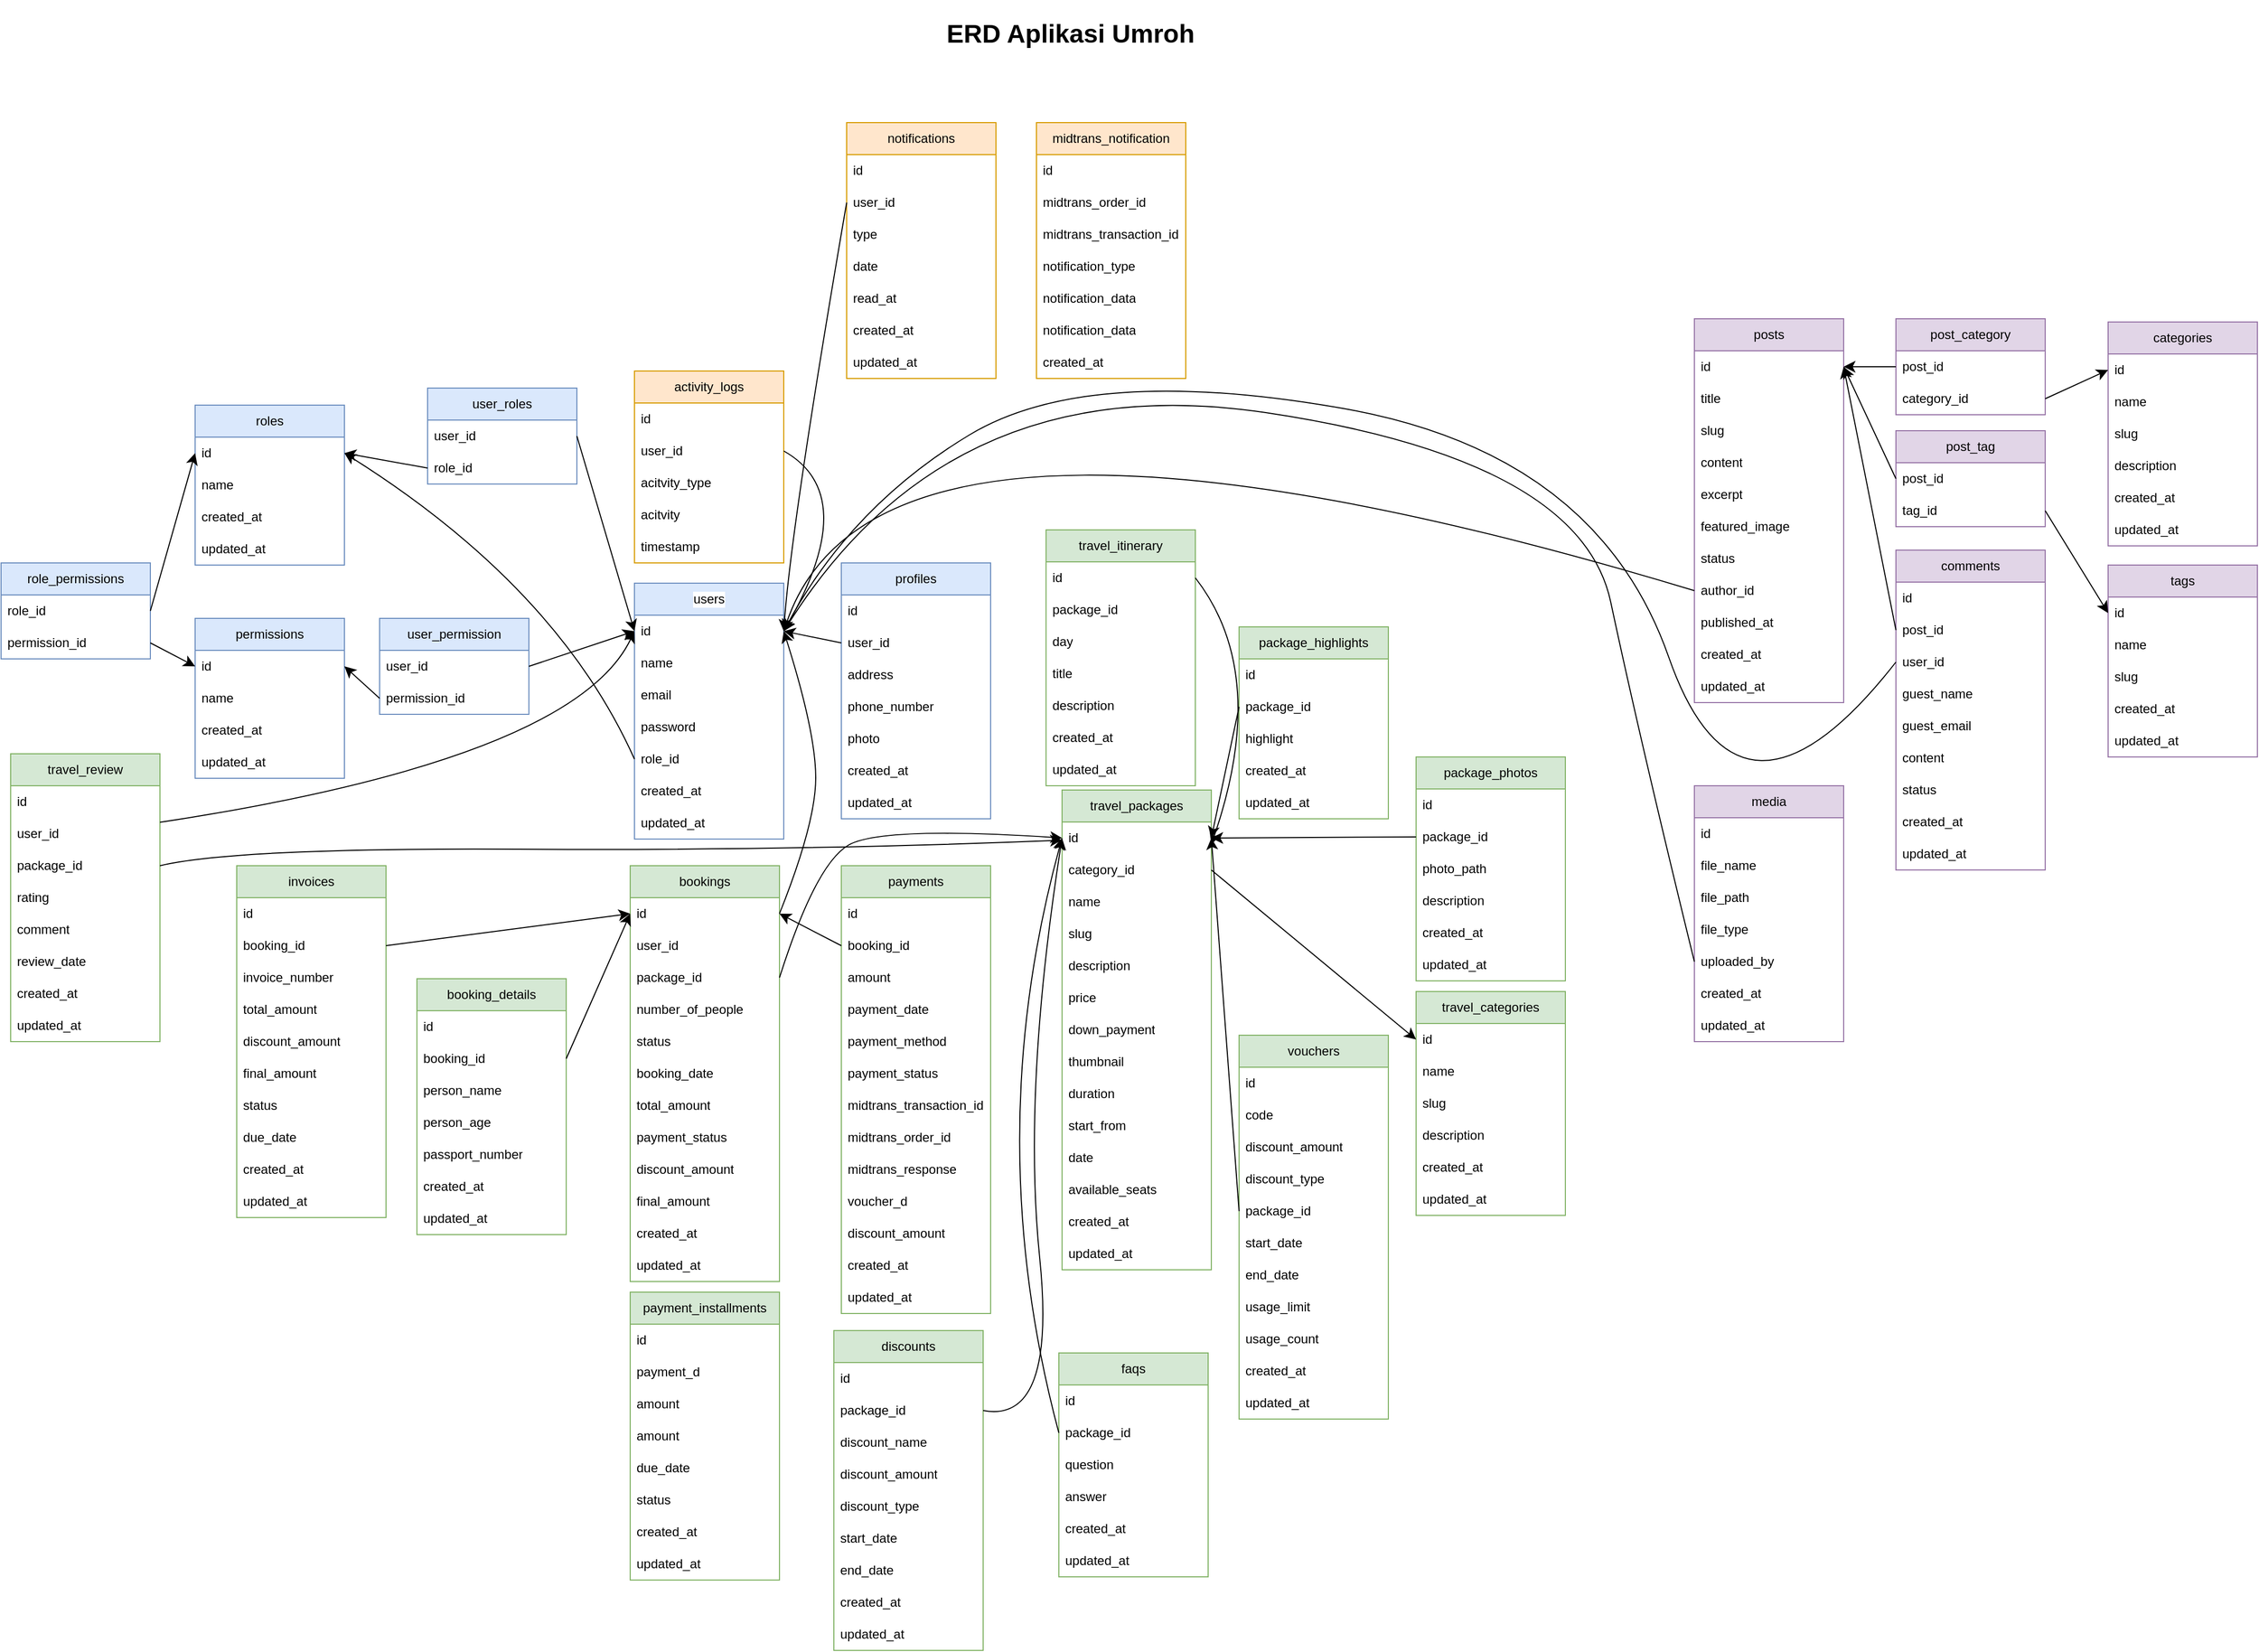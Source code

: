 <mxfile version="24.7.7">
  <diagram name="Page-1" id="e8MddLWdGe5sjme5WFYo">
    <mxGraphModel dx="1970" dy="2315" grid="0" gridSize="10" guides="1" tooltips="1" connect="1" arrows="1" fold="1" page="1" pageScale="1" pageWidth="827" pageHeight="1169" math="0" shadow="0">
      <root>
        <mxCell id="0" />
        <mxCell id="1" parent="0" />
        <mxCell id="IvN_7NjDuz4U5pdXSpMO-1" value="ERD Aplikasi Umroh" style="text;strokeColor=none;fillColor=none;html=1;align=center;verticalAlign=middle;whiteSpace=wrap;rounded=0;fontSize=24;fontStyle=1" parent="1" vertex="1">
          <mxGeometry x="1003" y="-957" width="464.1" height="63" as="geometry" />
        </mxCell>
        <mxCell id="IvN_7NjDuz4U5pdXSpMO-2" value="users" style="swimlane;fontStyle=0;childLayout=stackLayout;horizontal=1;startSize=30;horizontalStack=0;resizeParent=1;resizeParentMax=0;resizeLast=0;collapsible=1;marginBottom=0;whiteSpace=wrap;html=1;labelBackgroundColor=default;fillColor=#dae8fc;strokeColor=#6c8ebf;" parent="1" vertex="1">
          <mxGeometry x="826" y="-410" width="140" height="240" as="geometry" />
        </mxCell>
        <mxCell id="IvN_7NjDuz4U5pdXSpMO-3" value="id" style="text;strokeColor=none;fillColor=none;align=left;verticalAlign=middle;spacingLeft=4;spacingRight=4;overflow=hidden;points=[[0,0.5],[1,0.5]];portConstraint=eastwest;rotatable=0;whiteSpace=wrap;html=1;" parent="IvN_7NjDuz4U5pdXSpMO-2" vertex="1">
          <mxGeometry y="30" width="140" height="30" as="geometry" />
        </mxCell>
        <mxCell id="IvN_7NjDuz4U5pdXSpMO-4" value="name" style="text;strokeColor=none;fillColor=none;align=left;verticalAlign=middle;spacingLeft=4;spacingRight=4;overflow=hidden;points=[[0,0.5],[1,0.5]];portConstraint=eastwest;rotatable=0;whiteSpace=wrap;html=1;" parent="IvN_7NjDuz4U5pdXSpMO-2" vertex="1">
          <mxGeometry y="60" width="140" height="30" as="geometry" />
        </mxCell>
        <mxCell id="IvN_7NjDuz4U5pdXSpMO-52" value="email" style="text;strokeColor=none;fillColor=none;align=left;verticalAlign=middle;spacingLeft=4;spacingRight=4;overflow=hidden;points=[[0,0.5],[1,0.5]];portConstraint=eastwest;rotatable=0;whiteSpace=wrap;html=1;" parent="IvN_7NjDuz4U5pdXSpMO-2" vertex="1">
          <mxGeometry y="90" width="140" height="30" as="geometry" />
        </mxCell>
        <mxCell id="IvN_7NjDuz4U5pdXSpMO-6" value="password" style="text;strokeColor=none;fillColor=none;align=left;verticalAlign=middle;spacingLeft=4;spacingRight=4;overflow=hidden;points=[[0,0.5],[1,0.5]];portConstraint=eastwest;rotatable=0;whiteSpace=wrap;html=1;" parent="IvN_7NjDuz4U5pdXSpMO-2" vertex="1">
          <mxGeometry y="120" width="140" height="30" as="geometry" />
        </mxCell>
        <mxCell id="IvN_7NjDuz4U5pdXSpMO-5" value="role_id" style="text;strokeColor=none;fillColor=none;align=left;verticalAlign=middle;spacingLeft=4;spacingRight=4;overflow=hidden;points=[[0,0.5],[1,0.5]];portConstraint=eastwest;rotatable=0;whiteSpace=wrap;html=1;" parent="IvN_7NjDuz4U5pdXSpMO-2" vertex="1">
          <mxGeometry y="150" width="140" height="30" as="geometry" />
        </mxCell>
        <mxCell id="IvN_7NjDuz4U5pdXSpMO-7" value="created_at" style="text;strokeColor=none;fillColor=none;align=left;verticalAlign=middle;spacingLeft=4;spacingRight=4;overflow=hidden;points=[[0,0.5],[1,0.5]];portConstraint=eastwest;rotatable=0;whiteSpace=wrap;html=1;" parent="IvN_7NjDuz4U5pdXSpMO-2" vertex="1">
          <mxGeometry y="180" width="140" height="30" as="geometry" />
        </mxCell>
        <mxCell id="IvN_7NjDuz4U5pdXSpMO-53" value="updated_at" style="text;strokeColor=none;fillColor=none;align=left;verticalAlign=middle;spacingLeft=4;spacingRight=4;overflow=hidden;points=[[0,0.5],[1,0.5]];portConstraint=eastwest;rotatable=0;whiteSpace=wrap;html=1;" parent="IvN_7NjDuz4U5pdXSpMO-2" vertex="1">
          <mxGeometry y="210" width="140" height="30" as="geometry" />
        </mxCell>
        <mxCell id="IvN_7NjDuz4U5pdXSpMO-8" value="roles" style="swimlane;fontStyle=0;childLayout=stackLayout;horizontal=1;startSize=30;horizontalStack=0;resizeParent=1;resizeParentMax=0;resizeLast=0;collapsible=1;marginBottom=0;whiteSpace=wrap;html=1;fillColor=#dae8fc;strokeColor=#6c8ebf;" parent="1" vertex="1">
          <mxGeometry x="414" y="-577" width="140" height="150" as="geometry" />
        </mxCell>
        <mxCell id="IvN_7NjDuz4U5pdXSpMO-9" value="id" style="text;strokeColor=none;fillColor=none;align=left;verticalAlign=middle;spacingLeft=4;spacingRight=4;overflow=hidden;points=[[0,0.5],[1,0.5]];portConstraint=eastwest;rotatable=0;whiteSpace=wrap;html=1;" parent="IvN_7NjDuz4U5pdXSpMO-8" vertex="1">
          <mxGeometry y="30" width="140" height="30" as="geometry" />
        </mxCell>
        <mxCell id="IvN_7NjDuz4U5pdXSpMO-10" value="name" style="text;strokeColor=none;fillColor=none;align=left;verticalAlign=middle;spacingLeft=4;spacingRight=4;overflow=hidden;points=[[0,0.5],[1,0.5]];portConstraint=eastwest;rotatable=0;whiteSpace=wrap;html=1;" parent="IvN_7NjDuz4U5pdXSpMO-8" vertex="1">
          <mxGeometry y="60" width="140" height="30" as="geometry" />
        </mxCell>
        <mxCell id="IvN_7NjDuz4U5pdXSpMO-56" value="created_at" style="text;strokeColor=none;fillColor=none;align=left;verticalAlign=middle;spacingLeft=4;spacingRight=4;overflow=hidden;points=[[0,0.5],[1,0.5]];portConstraint=eastwest;rotatable=0;whiteSpace=wrap;html=1;" parent="IvN_7NjDuz4U5pdXSpMO-8" vertex="1">
          <mxGeometry y="90" width="140" height="30" as="geometry" />
        </mxCell>
        <mxCell id="IvN_7NjDuz4U5pdXSpMO-57" value="updated_at" style="text;strokeColor=none;fillColor=none;align=left;verticalAlign=middle;spacingLeft=4;spacingRight=4;overflow=hidden;points=[[0,0.5],[1,0.5]];portConstraint=eastwest;rotatable=0;whiteSpace=wrap;html=1;" parent="IvN_7NjDuz4U5pdXSpMO-8" vertex="1">
          <mxGeometry y="120" width="140" height="30" as="geometry" />
        </mxCell>
        <mxCell id="IvN_7NjDuz4U5pdXSpMO-15" style="edgeStyle=none;curved=1;rounded=0;orthogonalLoop=1;jettySize=auto;html=1;entryX=1;entryY=0.5;entryDx=0;entryDy=0;fontSize=12;startSize=8;endSize=8;exitX=0;exitY=0.5;exitDx=0;exitDy=0;" parent="1" source="IvN_7NjDuz4U5pdXSpMO-5" target="IvN_7NjDuz4U5pdXSpMO-9" edge="1">
          <mxGeometry relative="1" as="geometry">
            <Array as="points">
              <mxPoint x="754" y="-406" />
            </Array>
          </mxGeometry>
        </mxCell>
        <mxCell id="IvN_7NjDuz4U5pdXSpMO-16" value="role_permissions" style="swimlane;fontStyle=0;childLayout=stackLayout;horizontal=1;startSize=30;horizontalStack=0;resizeParent=1;resizeParentMax=0;resizeLast=0;collapsible=1;marginBottom=0;whiteSpace=wrap;html=1;fillColor=#dae8fc;strokeColor=#6c8ebf;" parent="1" vertex="1">
          <mxGeometry x="232" y="-429" width="140" height="90" as="geometry" />
        </mxCell>
        <mxCell id="IvN_7NjDuz4U5pdXSpMO-17" value="role_id" style="text;strokeColor=none;fillColor=none;align=left;verticalAlign=middle;spacingLeft=4;spacingRight=4;overflow=hidden;points=[[0,0.5],[1,0.5]];portConstraint=eastwest;rotatable=0;whiteSpace=wrap;html=1;" parent="IvN_7NjDuz4U5pdXSpMO-16" vertex="1">
          <mxGeometry y="30" width="140" height="30" as="geometry" />
        </mxCell>
        <mxCell id="IvN_7NjDuz4U5pdXSpMO-18" value="permission_id" style="text;strokeColor=none;fillColor=none;align=left;verticalAlign=middle;spacingLeft=4;spacingRight=4;overflow=hidden;points=[[0,0.5],[1,0.5]];portConstraint=eastwest;rotatable=0;whiteSpace=wrap;html=1;" parent="IvN_7NjDuz4U5pdXSpMO-16" vertex="1">
          <mxGeometry y="60" width="140" height="30" as="geometry" />
        </mxCell>
        <mxCell id="IvN_7NjDuz4U5pdXSpMO-19" value="travel_packages" style="swimlane;fontStyle=0;childLayout=stackLayout;horizontal=1;startSize=30;horizontalStack=0;resizeParent=1;resizeParentMax=0;resizeLast=0;collapsible=1;marginBottom=0;whiteSpace=wrap;html=1;fillColor=#d5e8d4;strokeColor=#82b366;" parent="1" vertex="1">
          <mxGeometry x="1227" y="-216" width="140" height="450" as="geometry" />
        </mxCell>
        <mxCell id="IvN_7NjDuz4U5pdXSpMO-20" value="id" style="text;strokeColor=none;fillColor=none;align=left;verticalAlign=middle;spacingLeft=4;spacingRight=4;overflow=hidden;points=[[0,0.5],[1,0.5]];portConstraint=eastwest;rotatable=0;whiteSpace=wrap;html=1;" parent="IvN_7NjDuz4U5pdXSpMO-19" vertex="1">
          <mxGeometry y="30" width="140" height="30" as="geometry" />
        </mxCell>
        <mxCell id="-srVIZ19uDj5QJdWN5mL-28" value="category_id" style="text;strokeColor=none;fillColor=none;align=left;verticalAlign=middle;spacingLeft=4;spacingRight=4;overflow=hidden;points=[[0,0.5],[1,0.5]];portConstraint=eastwest;rotatable=0;whiteSpace=wrap;html=1;" vertex="1" parent="IvN_7NjDuz4U5pdXSpMO-19">
          <mxGeometry y="60" width="140" height="30" as="geometry" />
        </mxCell>
        <mxCell id="IvN_7NjDuz4U5pdXSpMO-21" value="name" style="text;strokeColor=none;fillColor=none;align=left;verticalAlign=middle;spacingLeft=4;spacingRight=4;overflow=hidden;points=[[0,0.5],[1,0.5]];portConstraint=eastwest;rotatable=0;whiteSpace=wrap;html=1;" parent="IvN_7NjDuz4U5pdXSpMO-19" vertex="1">
          <mxGeometry y="90" width="140" height="30" as="geometry" />
        </mxCell>
        <mxCell id="-srVIZ19uDj5QJdWN5mL-17" value="slug" style="text;strokeColor=none;fillColor=none;align=left;verticalAlign=middle;spacingLeft=4;spacingRight=4;overflow=hidden;points=[[0,0.5],[1,0.5]];portConstraint=eastwest;rotatable=0;whiteSpace=wrap;html=1;" vertex="1" parent="IvN_7NjDuz4U5pdXSpMO-19">
          <mxGeometry y="120" width="140" height="30" as="geometry" />
        </mxCell>
        <mxCell id="IvN_7NjDuz4U5pdXSpMO-91" value="description" style="text;strokeColor=none;fillColor=none;align=left;verticalAlign=middle;spacingLeft=4;spacingRight=4;overflow=hidden;points=[[0,0.5],[1,0.5]];portConstraint=eastwest;rotatable=0;whiteSpace=wrap;html=1;" parent="IvN_7NjDuz4U5pdXSpMO-19" vertex="1">
          <mxGeometry y="150" width="140" height="30" as="geometry" />
        </mxCell>
        <mxCell id="IvN_7NjDuz4U5pdXSpMO-34" value="price" style="text;strokeColor=none;fillColor=none;align=left;verticalAlign=middle;spacingLeft=4;spacingRight=4;overflow=hidden;points=[[0,0.5],[1,0.5]];portConstraint=eastwest;rotatable=0;whiteSpace=wrap;html=1;" parent="IvN_7NjDuz4U5pdXSpMO-19" vertex="1">
          <mxGeometry y="180" width="140" height="30" as="geometry" />
        </mxCell>
        <mxCell id="-srVIZ19uDj5QJdWN5mL-30" value="down_payment" style="text;strokeColor=none;fillColor=none;align=left;verticalAlign=middle;spacingLeft=4;spacingRight=4;overflow=hidden;points=[[0,0.5],[1,0.5]];portConstraint=eastwest;rotatable=0;whiteSpace=wrap;html=1;" vertex="1" parent="IvN_7NjDuz4U5pdXSpMO-19">
          <mxGeometry y="210" width="140" height="30" as="geometry" />
        </mxCell>
        <mxCell id="-srVIZ19uDj5QJdWN5mL-31" value="thumbnail" style="text;strokeColor=none;fillColor=none;align=left;verticalAlign=middle;spacingLeft=4;spacingRight=4;overflow=hidden;points=[[0,0.5],[1,0.5]];portConstraint=eastwest;rotatable=0;whiteSpace=wrap;html=1;" vertex="1" parent="IvN_7NjDuz4U5pdXSpMO-19">
          <mxGeometry y="240" width="140" height="30" as="geometry" />
        </mxCell>
        <mxCell id="IvN_7NjDuz4U5pdXSpMO-92" value="duration" style="text;strokeColor=none;fillColor=none;align=left;verticalAlign=middle;spacingLeft=4;spacingRight=4;overflow=hidden;points=[[0,0.5],[1,0.5]];portConstraint=eastwest;rotatable=0;whiteSpace=wrap;html=1;" parent="IvN_7NjDuz4U5pdXSpMO-19" vertex="1">
          <mxGeometry y="270" width="140" height="30" as="geometry" />
        </mxCell>
        <mxCell id="IvN_7NjDuz4U5pdXSpMO-51" value="start_from" style="text;strokeColor=none;fillColor=none;align=left;verticalAlign=middle;spacingLeft=4;spacingRight=4;overflow=hidden;points=[[0,0.5],[1,0.5]];portConstraint=eastwest;rotatable=0;whiteSpace=wrap;html=1;" parent="IvN_7NjDuz4U5pdXSpMO-19" vertex="1">
          <mxGeometry y="300" width="140" height="30" as="geometry" />
        </mxCell>
        <mxCell id="IvN_7NjDuz4U5pdXSpMO-31" value="date" style="text;strokeColor=none;fillColor=none;align=left;verticalAlign=middle;spacingLeft=4;spacingRight=4;overflow=hidden;points=[[0,0.5],[1,0.5]];portConstraint=eastwest;rotatable=0;whiteSpace=wrap;html=1;" parent="IvN_7NjDuz4U5pdXSpMO-19" vertex="1">
          <mxGeometry y="330" width="140" height="30" as="geometry" />
        </mxCell>
        <mxCell id="IvN_7NjDuz4U5pdXSpMO-95" value="available_seats" style="text;strokeColor=none;fillColor=none;align=left;verticalAlign=middle;spacingLeft=4;spacingRight=4;overflow=hidden;points=[[0,0.5],[1,0.5]];portConstraint=eastwest;rotatable=0;whiteSpace=wrap;html=1;" parent="IvN_7NjDuz4U5pdXSpMO-19" vertex="1">
          <mxGeometry y="360" width="140" height="30" as="geometry" />
        </mxCell>
        <mxCell id="IvN_7NjDuz4U5pdXSpMO-93" value="created_at" style="text;strokeColor=none;fillColor=none;align=left;verticalAlign=middle;spacingLeft=4;spacingRight=4;overflow=hidden;points=[[0,0.5],[1,0.5]];portConstraint=eastwest;rotatable=0;whiteSpace=wrap;html=1;" parent="IvN_7NjDuz4U5pdXSpMO-19" vertex="1">
          <mxGeometry y="390" width="140" height="30" as="geometry" />
        </mxCell>
        <mxCell id="IvN_7NjDuz4U5pdXSpMO-94" value="updated_at" style="text;strokeColor=none;fillColor=none;align=left;verticalAlign=middle;spacingLeft=4;spacingRight=4;overflow=hidden;points=[[0,0.5],[1,0.5]];portConstraint=eastwest;rotatable=0;whiteSpace=wrap;html=1;" parent="IvN_7NjDuz4U5pdXSpMO-19" vertex="1">
          <mxGeometry y="420" width="140" height="30" as="geometry" />
        </mxCell>
        <mxCell id="IvN_7NjDuz4U5pdXSpMO-23" value="travel_itinerary" style="swimlane;fontStyle=0;childLayout=stackLayout;horizontal=1;startSize=30;horizontalStack=0;resizeParent=1;resizeParentMax=0;resizeLast=0;collapsible=1;marginBottom=0;whiteSpace=wrap;html=1;fillColor=#d5e8d4;strokeColor=#82b366;" parent="1" vertex="1">
          <mxGeometry x="1212" y="-460" width="140" height="240" as="geometry" />
        </mxCell>
        <mxCell id="IvN_7NjDuz4U5pdXSpMO-24" value="id" style="text;strokeColor=none;fillColor=none;align=left;verticalAlign=middle;spacingLeft=4;spacingRight=4;overflow=hidden;points=[[0,0.5],[1,0.5]];portConstraint=eastwest;rotatable=0;whiteSpace=wrap;html=1;" parent="IvN_7NjDuz4U5pdXSpMO-23" vertex="1">
          <mxGeometry y="30" width="140" height="30" as="geometry" />
        </mxCell>
        <mxCell id="IvN_7NjDuz4U5pdXSpMO-25" value="package_id" style="text;strokeColor=none;fillColor=none;align=left;verticalAlign=middle;spacingLeft=4;spacingRight=4;overflow=hidden;points=[[0,0.5],[1,0.5]];portConstraint=eastwest;rotatable=0;whiteSpace=wrap;html=1;" parent="IvN_7NjDuz4U5pdXSpMO-23" vertex="1">
          <mxGeometry y="60" width="140" height="30" as="geometry" />
        </mxCell>
        <mxCell id="IvN_7NjDuz4U5pdXSpMO-40" value="day" style="text;strokeColor=none;fillColor=none;align=left;verticalAlign=middle;spacingLeft=4;spacingRight=4;overflow=hidden;points=[[0,0.5],[1,0.5]];portConstraint=eastwest;rotatable=0;whiteSpace=wrap;html=1;" parent="IvN_7NjDuz4U5pdXSpMO-23" vertex="1">
          <mxGeometry y="90" width="140" height="30" as="geometry" />
        </mxCell>
        <mxCell id="-srVIZ19uDj5QJdWN5mL-12" value="title" style="text;strokeColor=none;fillColor=none;align=left;verticalAlign=middle;spacingLeft=4;spacingRight=4;overflow=hidden;points=[[0,0.5],[1,0.5]];portConstraint=eastwest;rotatable=0;whiteSpace=wrap;html=1;" vertex="1" parent="IvN_7NjDuz4U5pdXSpMO-23">
          <mxGeometry y="120" width="140" height="30" as="geometry" />
        </mxCell>
        <mxCell id="-srVIZ19uDj5QJdWN5mL-13" value="description" style="text;strokeColor=none;fillColor=none;align=left;verticalAlign=middle;spacingLeft=4;spacingRight=4;overflow=hidden;points=[[0,0.5],[1,0.5]];portConstraint=eastwest;rotatable=0;whiteSpace=wrap;html=1;" vertex="1" parent="IvN_7NjDuz4U5pdXSpMO-23">
          <mxGeometry y="150" width="140" height="30" as="geometry" />
        </mxCell>
        <mxCell id="-srVIZ19uDj5QJdWN5mL-14" value="created_at" style="text;strokeColor=none;fillColor=none;align=left;verticalAlign=middle;spacingLeft=4;spacingRight=4;overflow=hidden;points=[[0,0.5],[1,0.5]];portConstraint=eastwest;rotatable=0;whiteSpace=wrap;html=1;" vertex="1" parent="IvN_7NjDuz4U5pdXSpMO-23">
          <mxGeometry y="180" width="140" height="30" as="geometry" />
        </mxCell>
        <mxCell id="-srVIZ19uDj5QJdWN5mL-15" value="updated_at" style="text;strokeColor=none;fillColor=none;align=left;verticalAlign=middle;spacingLeft=4;spacingRight=4;overflow=hidden;points=[[0,0.5],[1,0.5]];portConstraint=eastwest;rotatable=0;whiteSpace=wrap;html=1;" vertex="1" parent="IvN_7NjDuz4U5pdXSpMO-23">
          <mxGeometry y="210" width="140" height="30" as="geometry" />
        </mxCell>
        <mxCell id="IvN_7NjDuz4U5pdXSpMO-35" value="travel_review" style="swimlane;fontStyle=0;childLayout=stackLayout;horizontal=1;startSize=30;horizontalStack=0;resizeParent=1;resizeParentMax=0;resizeLast=0;collapsible=1;marginBottom=0;whiteSpace=wrap;html=1;fillColor=#d5e8d4;strokeColor=#82b366;" parent="1" vertex="1">
          <mxGeometry x="241" y="-250" width="140" height="270" as="geometry" />
        </mxCell>
        <mxCell id="IvN_7NjDuz4U5pdXSpMO-36" value="id" style="text;strokeColor=none;fillColor=none;align=left;verticalAlign=middle;spacingLeft=4;spacingRight=4;overflow=hidden;points=[[0,0.5],[1,0.5]];portConstraint=eastwest;rotatable=0;whiteSpace=wrap;html=1;" parent="IvN_7NjDuz4U5pdXSpMO-35" vertex="1">
          <mxGeometry y="30" width="140" height="30" as="geometry" />
        </mxCell>
        <mxCell id="IvN_7NjDuz4U5pdXSpMO-37" value="user_id" style="text;strokeColor=none;fillColor=none;align=left;verticalAlign=middle;spacingLeft=4;spacingRight=4;overflow=hidden;points=[[0,0.5],[1,0.5]];portConstraint=eastwest;rotatable=0;whiteSpace=wrap;html=1;" parent="IvN_7NjDuz4U5pdXSpMO-35" vertex="1">
          <mxGeometry y="60" width="140" height="30" as="geometry" />
        </mxCell>
        <mxCell id="-srVIZ19uDj5QJdWN5mL-2" value="package_id" style="text;strokeColor=none;fillColor=none;align=left;verticalAlign=middle;spacingLeft=4;spacingRight=4;overflow=hidden;points=[[0,0.5],[1,0.5]];portConstraint=eastwest;rotatable=0;whiteSpace=wrap;html=1;" vertex="1" parent="IvN_7NjDuz4U5pdXSpMO-35">
          <mxGeometry y="90" width="140" height="30" as="geometry" />
        </mxCell>
        <mxCell id="-srVIZ19uDj5QJdWN5mL-3" value="rating" style="text;strokeColor=none;fillColor=none;align=left;verticalAlign=middle;spacingLeft=4;spacingRight=4;overflow=hidden;points=[[0,0.5],[1,0.5]];portConstraint=eastwest;rotatable=0;whiteSpace=wrap;html=1;" vertex="1" parent="IvN_7NjDuz4U5pdXSpMO-35">
          <mxGeometry y="120" width="140" height="30" as="geometry" />
        </mxCell>
        <mxCell id="-srVIZ19uDj5QJdWN5mL-4" value="comment" style="text;strokeColor=none;fillColor=none;align=left;verticalAlign=middle;spacingLeft=4;spacingRight=4;overflow=hidden;points=[[0,0.5],[1,0.5]];portConstraint=eastwest;rotatable=0;whiteSpace=wrap;html=1;" vertex="1" parent="IvN_7NjDuz4U5pdXSpMO-35">
          <mxGeometry y="150" width="140" height="30" as="geometry" />
        </mxCell>
        <mxCell id="-srVIZ19uDj5QJdWN5mL-5" value="review_date" style="text;strokeColor=none;fillColor=none;align=left;verticalAlign=middle;spacingLeft=4;spacingRight=4;overflow=hidden;points=[[0,0.5],[1,0.5]];portConstraint=eastwest;rotatable=0;whiteSpace=wrap;html=1;" vertex="1" parent="IvN_7NjDuz4U5pdXSpMO-35">
          <mxGeometry y="180" width="140" height="30" as="geometry" />
        </mxCell>
        <mxCell id="IvN_7NjDuz4U5pdXSpMO-41" value="created_at" style="text;strokeColor=none;fillColor=none;align=left;verticalAlign=middle;spacingLeft=4;spacingRight=4;overflow=hidden;points=[[0,0.5],[1,0.5]];portConstraint=eastwest;rotatable=0;whiteSpace=wrap;html=1;" parent="IvN_7NjDuz4U5pdXSpMO-35" vertex="1">
          <mxGeometry y="210" width="140" height="30" as="geometry" />
        </mxCell>
        <mxCell id="-srVIZ19uDj5QJdWN5mL-6" value="updated_at" style="text;strokeColor=none;fillColor=none;align=left;verticalAlign=middle;spacingLeft=4;spacingRight=4;overflow=hidden;points=[[0,0.5],[1,0.5]];portConstraint=eastwest;rotatable=0;whiteSpace=wrap;html=1;" vertex="1" parent="IvN_7NjDuz4U5pdXSpMO-35">
          <mxGeometry y="240" width="140" height="30" as="geometry" />
        </mxCell>
        <mxCell id="IvN_7NjDuz4U5pdXSpMO-45" value="invoices" style="swimlane;fontStyle=0;childLayout=stackLayout;horizontal=1;startSize=30;horizontalStack=0;resizeParent=1;resizeParentMax=0;resizeLast=0;collapsible=1;marginBottom=0;whiteSpace=wrap;html=1;fillColor=#d5e8d4;strokeColor=#82b366;" parent="1" vertex="1">
          <mxGeometry x="453" y="-145" width="140" height="330" as="geometry" />
        </mxCell>
        <mxCell id="IvN_7NjDuz4U5pdXSpMO-46" value="id" style="text;strokeColor=none;fillColor=none;align=left;verticalAlign=middle;spacingLeft=4;spacingRight=4;overflow=hidden;points=[[0,0.5],[1,0.5]];portConstraint=eastwest;rotatable=0;whiteSpace=wrap;html=1;" parent="IvN_7NjDuz4U5pdXSpMO-45" vertex="1">
          <mxGeometry y="30" width="140" height="30" as="geometry" />
        </mxCell>
        <mxCell id="IvN_7NjDuz4U5pdXSpMO-47" value="booking_id" style="text;strokeColor=none;fillColor=none;align=left;verticalAlign=middle;spacingLeft=4;spacingRight=4;overflow=hidden;points=[[0,0.5],[1,0.5]];portConstraint=eastwest;rotatable=0;whiteSpace=wrap;html=1;" parent="IvN_7NjDuz4U5pdXSpMO-45" vertex="1">
          <mxGeometry y="60" width="140" height="30" as="geometry" />
        </mxCell>
        <mxCell id="IvN_7NjDuz4U5pdXSpMO-48" value="invoice_number" style="text;strokeColor=none;fillColor=none;align=left;verticalAlign=middle;spacingLeft=4;spacingRight=4;overflow=hidden;points=[[0,0.5],[1,0.5]];portConstraint=eastwest;rotatable=0;whiteSpace=wrap;html=1;" parent="IvN_7NjDuz4U5pdXSpMO-45" vertex="1">
          <mxGeometry y="90" width="140" height="30" as="geometry" />
        </mxCell>
        <mxCell id="IvN_7NjDuz4U5pdXSpMO-49" value="total_amount" style="text;strokeColor=none;fillColor=none;align=left;verticalAlign=middle;spacingLeft=4;spacingRight=4;overflow=hidden;points=[[0,0.5],[1,0.5]];portConstraint=eastwest;rotatable=0;whiteSpace=wrap;html=1;" parent="IvN_7NjDuz4U5pdXSpMO-45" vertex="1">
          <mxGeometry y="120" width="140" height="30" as="geometry" />
        </mxCell>
        <mxCell id="-srVIZ19uDj5QJdWN5mL-110" value="discount_amount" style="text;strokeColor=none;fillColor=none;align=left;verticalAlign=middle;spacingLeft=4;spacingRight=4;overflow=hidden;points=[[0,0.5],[1,0.5]];portConstraint=eastwest;rotatable=0;whiteSpace=wrap;html=1;" vertex="1" parent="IvN_7NjDuz4U5pdXSpMO-45">
          <mxGeometry y="150" width="140" height="30" as="geometry" />
        </mxCell>
        <mxCell id="-srVIZ19uDj5QJdWN5mL-111" value="final_amount" style="text;strokeColor=none;fillColor=none;align=left;verticalAlign=middle;spacingLeft=4;spacingRight=4;overflow=hidden;points=[[0,0.5],[1,0.5]];portConstraint=eastwest;rotatable=0;whiteSpace=wrap;html=1;" vertex="1" parent="IvN_7NjDuz4U5pdXSpMO-45">
          <mxGeometry y="180" width="140" height="30" as="geometry" />
        </mxCell>
        <mxCell id="IvN_7NjDuz4U5pdXSpMO-50" value="status" style="text;strokeColor=none;fillColor=none;align=left;verticalAlign=middle;spacingLeft=4;spacingRight=4;overflow=hidden;points=[[0,0.5],[1,0.5]];portConstraint=eastwest;rotatable=0;whiteSpace=wrap;html=1;" parent="IvN_7NjDuz4U5pdXSpMO-45" vertex="1">
          <mxGeometry y="210" width="140" height="30" as="geometry" />
        </mxCell>
        <mxCell id="IvN_7NjDuz4U5pdXSpMO-158" value="due_date" style="text;strokeColor=none;fillColor=none;align=left;verticalAlign=middle;spacingLeft=4;spacingRight=4;overflow=hidden;points=[[0,0.5],[1,0.5]];portConstraint=eastwest;rotatable=0;whiteSpace=wrap;html=1;" parent="IvN_7NjDuz4U5pdXSpMO-45" vertex="1">
          <mxGeometry y="240" width="140" height="30" as="geometry" />
        </mxCell>
        <mxCell id="IvN_7NjDuz4U5pdXSpMO-159" value="created_at" style="text;strokeColor=none;fillColor=none;align=left;verticalAlign=middle;spacingLeft=4;spacingRight=4;overflow=hidden;points=[[0,0.5],[1,0.5]];portConstraint=eastwest;rotatable=0;whiteSpace=wrap;html=1;" parent="IvN_7NjDuz4U5pdXSpMO-45" vertex="1">
          <mxGeometry y="270" width="140" height="30" as="geometry" />
        </mxCell>
        <mxCell id="IvN_7NjDuz4U5pdXSpMO-160" value="updated_at" style="text;strokeColor=none;fillColor=none;align=left;verticalAlign=middle;spacingLeft=4;spacingRight=4;overflow=hidden;points=[[0,0.5],[1,0.5]];portConstraint=eastwest;rotatable=0;whiteSpace=wrap;html=1;" parent="IvN_7NjDuz4U5pdXSpMO-45" vertex="1">
          <mxGeometry y="300" width="140" height="30" as="geometry" />
        </mxCell>
        <mxCell id="IvN_7NjDuz4U5pdXSpMO-58" value="permissions" style="swimlane;fontStyle=0;childLayout=stackLayout;horizontal=1;startSize=30;horizontalStack=0;resizeParent=1;resizeParentMax=0;resizeLast=0;collapsible=1;marginBottom=0;whiteSpace=wrap;html=1;fillColor=#dae8fc;strokeColor=#6c8ebf;" parent="1" vertex="1">
          <mxGeometry x="414" y="-377" width="140" height="150" as="geometry" />
        </mxCell>
        <mxCell id="IvN_7NjDuz4U5pdXSpMO-59" value="id" style="text;strokeColor=none;fillColor=none;align=left;verticalAlign=middle;spacingLeft=4;spacingRight=4;overflow=hidden;points=[[0,0.5],[1,0.5]];portConstraint=eastwest;rotatable=0;whiteSpace=wrap;html=1;" parent="IvN_7NjDuz4U5pdXSpMO-58" vertex="1">
          <mxGeometry y="30" width="140" height="30" as="geometry" />
        </mxCell>
        <mxCell id="IvN_7NjDuz4U5pdXSpMO-60" value="name" style="text;strokeColor=none;fillColor=none;align=left;verticalAlign=middle;spacingLeft=4;spacingRight=4;overflow=hidden;points=[[0,0.5],[1,0.5]];portConstraint=eastwest;rotatable=0;whiteSpace=wrap;html=1;" parent="IvN_7NjDuz4U5pdXSpMO-58" vertex="1">
          <mxGeometry y="60" width="140" height="30" as="geometry" />
        </mxCell>
        <mxCell id="IvN_7NjDuz4U5pdXSpMO-61" value="created_at" style="text;strokeColor=none;fillColor=none;align=left;verticalAlign=middle;spacingLeft=4;spacingRight=4;overflow=hidden;points=[[0,0.5],[1,0.5]];portConstraint=eastwest;rotatable=0;whiteSpace=wrap;html=1;" parent="IvN_7NjDuz4U5pdXSpMO-58" vertex="1">
          <mxGeometry y="90" width="140" height="30" as="geometry" />
        </mxCell>
        <mxCell id="IvN_7NjDuz4U5pdXSpMO-62" value="updated_at" style="text;strokeColor=none;fillColor=none;align=left;verticalAlign=middle;spacingLeft=4;spacingRight=4;overflow=hidden;points=[[0,0.5],[1,0.5]];portConstraint=eastwest;rotatable=0;whiteSpace=wrap;html=1;" parent="IvN_7NjDuz4U5pdXSpMO-58" vertex="1">
          <mxGeometry y="120" width="140" height="30" as="geometry" />
        </mxCell>
        <mxCell id="IvN_7NjDuz4U5pdXSpMO-63" value="" style="edgeStyle=none;curved=1;rounded=0;orthogonalLoop=1;jettySize=auto;html=1;fontSize=12;startSize=8;endSize=8;exitX=1;exitY=0.5;exitDx=0;exitDy=0;entryX=0;entryY=0.5;entryDx=0;entryDy=0;" parent="1" source="IvN_7NjDuz4U5pdXSpMO-17" target="IvN_7NjDuz4U5pdXSpMO-9" edge="1">
          <mxGeometry relative="1" as="geometry" />
        </mxCell>
        <mxCell id="IvN_7NjDuz4U5pdXSpMO-64" value="" style="edgeStyle=none;curved=1;rounded=0;orthogonalLoop=1;jettySize=auto;html=1;fontSize=12;startSize=8;endSize=8;entryX=0;entryY=0.5;entryDx=0;entryDy=0;exitX=1;exitY=0.5;exitDx=0;exitDy=0;" parent="1" source="IvN_7NjDuz4U5pdXSpMO-18" target="IvN_7NjDuz4U5pdXSpMO-59" edge="1">
          <mxGeometry relative="1" as="geometry">
            <Array as="points" />
          </mxGeometry>
        </mxCell>
        <mxCell id="IvN_7NjDuz4U5pdXSpMO-65" value="user_roles" style="swimlane;fontStyle=0;childLayout=stackLayout;horizontal=1;startSize=30;horizontalStack=0;resizeParent=1;resizeParentMax=0;resizeLast=0;collapsible=1;marginBottom=0;whiteSpace=wrap;html=1;fillColor=#dae8fc;strokeColor=#6c8ebf;" parent="1" vertex="1">
          <mxGeometry x="632" y="-593" width="140" height="90" as="geometry" />
        </mxCell>
        <mxCell id="IvN_7NjDuz4U5pdXSpMO-66" value="user_id" style="text;strokeColor=none;fillColor=none;align=left;verticalAlign=middle;spacingLeft=4;spacingRight=4;overflow=hidden;points=[[0,0.5],[1,0.5]];portConstraint=eastwest;rotatable=0;whiteSpace=wrap;html=1;" parent="IvN_7NjDuz4U5pdXSpMO-65" vertex="1">
          <mxGeometry y="30" width="140" height="30" as="geometry" />
        </mxCell>
        <mxCell id="IvN_7NjDuz4U5pdXSpMO-67" value="role_id" style="text;strokeColor=none;fillColor=none;align=left;verticalAlign=middle;spacingLeft=4;spacingRight=4;overflow=hidden;points=[[0,0.5],[1,0.5]];portConstraint=eastwest;rotatable=0;whiteSpace=wrap;html=1;" parent="IvN_7NjDuz4U5pdXSpMO-65" vertex="1">
          <mxGeometry y="60" width="140" height="30" as="geometry" />
        </mxCell>
        <mxCell id="IvN_7NjDuz4U5pdXSpMO-70" style="edgeStyle=none;curved=1;rounded=0;orthogonalLoop=1;jettySize=auto;html=1;entryX=0;entryY=0.5;entryDx=0;entryDy=0;fontSize=12;startSize=8;endSize=8;exitX=1;exitY=0.5;exitDx=0;exitDy=0;" parent="1" source="IvN_7NjDuz4U5pdXSpMO-66" target="IvN_7NjDuz4U5pdXSpMO-3" edge="1">
          <mxGeometry relative="1" as="geometry" />
        </mxCell>
        <mxCell id="IvN_7NjDuz4U5pdXSpMO-71" style="edgeStyle=none;curved=1;rounded=0;orthogonalLoop=1;jettySize=auto;html=1;entryX=1;entryY=0.5;entryDx=0;entryDy=0;fontSize=12;startSize=8;endSize=8;exitX=0;exitY=0.5;exitDx=0;exitDy=0;" parent="1" source="IvN_7NjDuz4U5pdXSpMO-67" target="IvN_7NjDuz4U5pdXSpMO-9" edge="1">
          <mxGeometry relative="1" as="geometry">
            <Array as="points" />
          </mxGeometry>
        </mxCell>
        <mxCell id="IvN_7NjDuz4U5pdXSpMO-73" value="user_permission" style="swimlane;fontStyle=0;childLayout=stackLayout;horizontal=1;startSize=30;horizontalStack=0;resizeParent=1;resizeParentMax=0;resizeLast=0;collapsible=1;marginBottom=0;whiteSpace=wrap;html=1;fillColor=#dae8fc;strokeColor=#6c8ebf;" parent="1" vertex="1">
          <mxGeometry x="587" y="-377" width="140" height="90" as="geometry" />
        </mxCell>
        <mxCell id="IvN_7NjDuz4U5pdXSpMO-74" value="user_id" style="text;strokeColor=none;fillColor=none;align=left;verticalAlign=middle;spacingLeft=4;spacingRight=4;overflow=hidden;points=[[0,0.5],[1,0.5]];portConstraint=eastwest;rotatable=0;whiteSpace=wrap;html=1;" parent="IvN_7NjDuz4U5pdXSpMO-73" vertex="1">
          <mxGeometry y="30" width="140" height="30" as="geometry" />
        </mxCell>
        <mxCell id="IvN_7NjDuz4U5pdXSpMO-75" value="permission_id" style="text;strokeColor=none;fillColor=none;align=left;verticalAlign=middle;spacingLeft=4;spacingRight=4;overflow=hidden;points=[[0,0.5],[1,0.5]];portConstraint=eastwest;rotatable=0;whiteSpace=wrap;html=1;" parent="IvN_7NjDuz4U5pdXSpMO-73" vertex="1">
          <mxGeometry y="60" width="140" height="30" as="geometry" />
        </mxCell>
        <mxCell id="IvN_7NjDuz4U5pdXSpMO-76" style="edgeStyle=none;curved=1;rounded=0;orthogonalLoop=1;jettySize=auto;html=1;entryX=0;entryY=0.5;entryDx=0;entryDy=0;fontSize=12;startSize=8;endSize=8;exitX=1;exitY=0.5;exitDx=0;exitDy=0;" parent="1" source="IvN_7NjDuz4U5pdXSpMO-74" target="IvN_7NjDuz4U5pdXSpMO-3" edge="1">
          <mxGeometry relative="1" as="geometry">
            <Array as="points" />
          </mxGeometry>
        </mxCell>
        <mxCell id="IvN_7NjDuz4U5pdXSpMO-79" style="edgeStyle=none;curved=1;rounded=0;orthogonalLoop=1;jettySize=auto;html=1;entryX=1;entryY=0.5;entryDx=0;entryDy=0;fontSize=12;startSize=8;endSize=8;exitX=0;exitY=0.5;exitDx=0;exitDy=0;" parent="1" source="IvN_7NjDuz4U5pdXSpMO-75" target="IvN_7NjDuz4U5pdXSpMO-59" edge="1">
          <mxGeometry relative="1" as="geometry" />
        </mxCell>
        <mxCell id="IvN_7NjDuz4U5pdXSpMO-80" value="profiles" style="swimlane;fontStyle=0;childLayout=stackLayout;horizontal=1;startSize=30;horizontalStack=0;resizeParent=1;resizeParentMax=0;resizeLast=0;collapsible=1;marginBottom=0;whiteSpace=wrap;html=1;fillColor=#dae8fc;strokeColor=#6c8ebf;" parent="1" vertex="1">
          <mxGeometry x="1020" y="-429" width="140" height="240" as="geometry" />
        </mxCell>
        <mxCell id="IvN_7NjDuz4U5pdXSpMO-81" value="id" style="text;strokeColor=none;fillColor=none;align=left;verticalAlign=middle;spacingLeft=4;spacingRight=4;overflow=hidden;points=[[0,0.5],[1,0.5]];portConstraint=eastwest;rotatable=0;whiteSpace=wrap;html=1;" parent="IvN_7NjDuz4U5pdXSpMO-80" vertex="1">
          <mxGeometry y="30" width="140" height="30" as="geometry" />
        </mxCell>
        <mxCell id="IvN_7NjDuz4U5pdXSpMO-82" value="user_id" style="text;strokeColor=none;fillColor=none;align=left;verticalAlign=middle;spacingLeft=4;spacingRight=4;overflow=hidden;points=[[0,0.5],[1,0.5]];portConstraint=eastwest;rotatable=0;whiteSpace=wrap;html=1;" parent="IvN_7NjDuz4U5pdXSpMO-80" vertex="1">
          <mxGeometry y="60" width="140" height="30" as="geometry" />
        </mxCell>
        <mxCell id="IvN_7NjDuz4U5pdXSpMO-83" value="address" style="text;strokeColor=none;fillColor=none;align=left;verticalAlign=middle;spacingLeft=4;spacingRight=4;overflow=hidden;points=[[0,0.5],[1,0.5]];portConstraint=eastwest;rotatable=0;whiteSpace=wrap;html=1;" parent="IvN_7NjDuz4U5pdXSpMO-80" vertex="1">
          <mxGeometry y="90" width="140" height="30" as="geometry" />
        </mxCell>
        <mxCell id="IvN_7NjDuz4U5pdXSpMO-84" value="phone_number" style="text;strokeColor=none;fillColor=none;align=left;verticalAlign=middle;spacingLeft=4;spacingRight=4;overflow=hidden;points=[[0,0.5],[1,0.5]];portConstraint=eastwest;rotatable=0;whiteSpace=wrap;html=1;" parent="IvN_7NjDuz4U5pdXSpMO-80" vertex="1">
          <mxGeometry y="120" width="140" height="30" as="geometry" />
        </mxCell>
        <mxCell id="IvN_7NjDuz4U5pdXSpMO-85" value="photo" style="text;strokeColor=none;fillColor=none;align=left;verticalAlign=middle;spacingLeft=4;spacingRight=4;overflow=hidden;points=[[0,0.5],[1,0.5]];portConstraint=eastwest;rotatable=0;whiteSpace=wrap;html=1;" parent="IvN_7NjDuz4U5pdXSpMO-80" vertex="1">
          <mxGeometry y="150" width="140" height="30" as="geometry" />
        </mxCell>
        <mxCell id="IvN_7NjDuz4U5pdXSpMO-87" value="created_at" style="text;strokeColor=none;fillColor=none;align=left;verticalAlign=middle;spacingLeft=4;spacingRight=4;overflow=hidden;points=[[0,0.5],[1,0.5]];portConstraint=eastwest;rotatable=0;whiteSpace=wrap;html=1;" parent="IvN_7NjDuz4U5pdXSpMO-80" vertex="1">
          <mxGeometry y="180" width="140" height="30" as="geometry" />
        </mxCell>
        <mxCell id="IvN_7NjDuz4U5pdXSpMO-88" value="updated_at" style="text;strokeColor=none;fillColor=none;align=left;verticalAlign=middle;spacingLeft=4;spacingRight=4;overflow=hidden;points=[[0,0.5],[1,0.5]];portConstraint=eastwest;rotatable=0;whiteSpace=wrap;html=1;" parent="IvN_7NjDuz4U5pdXSpMO-80" vertex="1">
          <mxGeometry y="210" width="140" height="30" as="geometry" />
        </mxCell>
        <mxCell id="IvN_7NjDuz4U5pdXSpMO-86" style="edgeStyle=none;curved=1;rounded=0;orthogonalLoop=1;jettySize=auto;html=1;entryX=1;entryY=0.5;entryDx=0;entryDy=0;fontSize=12;startSize=8;endSize=8;exitX=0;exitY=0.5;exitDx=0;exitDy=0;" parent="1" source="IvN_7NjDuz4U5pdXSpMO-82" target="IvN_7NjDuz4U5pdXSpMO-3" edge="1">
          <mxGeometry relative="1" as="geometry" />
        </mxCell>
        <mxCell id="IvN_7NjDuz4U5pdXSpMO-96" value="bookings" style="swimlane;fontStyle=0;childLayout=stackLayout;horizontal=1;startSize=30;horizontalStack=0;resizeParent=1;resizeParentMax=0;resizeLast=0;collapsible=1;marginBottom=0;whiteSpace=wrap;html=1;fillColor=#d5e8d4;strokeColor=#82b366;" parent="1" vertex="1">
          <mxGeometry x="822" y="-145" width="140" height="390" as="geometry" />
        </mxCell>
        <mxCell id="IvN_7NjDuz4U5pdXSpMO-97" value="id" style="text;strokeColor=none;fillColor=none;align=left;verticalAlign=middle;spacingLeft=4;spacingRight=4;overflow=hidden;points=[[0,0.5],[1,0.5]];portConstraint=eastwest;rotatable=0;whiteSpace=wrap;html=1;" parent="IvN_7NjDuz4U5pdXSpMO-96" vertex="1">
          <mxGeometry y="30" width="140" height="30" as="geometry" />
        </mxCell>
        <mxCell id="IvN_7NjDuz4U5pdXSpMO-98" value="user_id" style="text;strokeColor=none;fillColor=none;align=left;verticalAlign=middle;spacingLeft=4;spacingRight=4;overflow=hidden;points=[[0,0.5],[1,0.5]];portConstraint=eastwest;rotatable=0;whiteSpace=wrap;html=1;" parent="IvN_7NjDuz4U5pdXSpMO-96" vertex="1">
          <mxGeometry y="60" width="140" height="30" as="geometry" />
        </mxCell>
        <mxCell id="IvN_7NjDuz4U5pdXSpMO-99" value="package_id" style="text;strokeColor=none;fillColor=none;align=left;verticalAlign=middle;spacingLeft=4;spacingRight=4;overflow=hidden;points=[[0,0.5],[1,0.5]];portConstraint=eastwest;rotatable=0;whiteSpace=wrap;html=1;" parent="IvN_7NjDuz4U5pdXSpMO-96" vertex="1">
          <mxGeometry y="90" width="140" height="30" as="geometry" />
        </mxCell>
        <mxCell id="IvN_7NjDuz4U5pdXSpMO-144" value="number_of_people" style="text;strokeColor=none;fillColor=none;align=left;verticalAlign=middle;spacingLeft=4;spacingRight=4;overflow=hidden;points=[[0,0.5],[1,0.5]];portConstraint=eastwest;rotatable=0;whiteSpace=wrap;html=1;" parent="IvN_7NjDuz4U5pdXSpMO-96" vertex="1">
          <mxGeometry y="120" width="140" height="30" as="geometry" />
        </mxCell>
        <mxCell id="IvN_7NjDuz4U5pdXSpMO-100" value="status" style="text;strokeColor=none;fillColor=none;align=left;verticalAlign=middle;spacingLeft=4;spacingRight=4;overflow=hidden;points=[[0,0.5],[1,0.5]];portConstraint=eastwest;rotatable=0;whiteSpace=wrap;html=1;" parent="IvN_7NjDuz4U5pdXSpMO-96" vertex="1">
          <mxGeometry y="150" width="140" height="30" as="geometry" />
        </mxCell>
        <mxCell id="IvN_7NjDuz4U5pdXSpMO-101" value="booking_date" style="text;strokeColor=none;fillColor=none;align=left;verticalAlign=middle;spacingLeft=4;spacingRight=4;overflow=hidden;points=[[0,0.5],[1,0.5]];portConstraint=eastwest;rotatable=0;whiteSpace=wrap;html=1;" parent="IvN_7NjDuz4U5pdXSpMO-96" vertex="1">
          <mxGeometry y="180" width="140" height="30" as="geometry" />
        </mxCell>
        <mxCell id="IvN_7NjDuz4U5pdXSpMO-145" value="total_amount" style="text;strokeColor=none;fillColor=none;align=left;verticalAlign=middle;spacingLeft=4;spacingRight=4;overflow=hidden;points=[[0,0.5],[1,0.5]];portConstraint=eastwest;rotatable=0;whiteSpace=wrap;html=1;" parent="IvN_7NjDuz4U5pdXSpMO-96" vertex="1">
          <mxGeometry y="210" width="140" height="30" as="geometry" />
        </mxCell>
        <mxCell id="IvN_7NjDuz4U5pdXSpMO-102" value="payment_status" style="text;strokeColor=none;fillColor=none;align=left;verticalAlign=middle;spacingLeft=4;spacingRight=4;overflow=hidden;points=[[0,0.5],[1,0.5]];portConstraint=eastwest;rotatable=0;whiteSpace=wrap;html=1;" parent="IvN_7NjDuz4U5pdXSpMO-96" vertex="1">
          <mxGeometry y="240" width="140" height="30" as="geometry" />
        </mxCell>
        <mxCell id="-srVIZ19uDj5QJdWN5mL-108" value="discount_amount" style="text;strokeColor=none;fillColor=none;align=left;verticalAlign=middle;spacingLeft=4;spacingRight=4;overflow=hidden;points=[[0,0.5],[1,0.5]];portConstraint=eastwest;rotatable=0;whiteSpace=wrap;html=1;" vertex="1" parent="IvN_7NjDuz4U5pdXSpMO-96">
          <mxGeometry y="270" width="140" height="30" as="geometry" />
        </mxCell>
        <mxCell id="-srVIZ19uDj5QJdWN5mL-109" value="final_amount" style="text;strokeColor=none;fillColor=none;align=left;verticalAlign=middle;spacingLeft=4;spacingRight=4;overflow=hidden;points=[[0,0.5],[1,0.5]];portConstraint=eastwest;rotatable=0;whiteSpace=wrap;html=1;" vertex="1" parent="IvN_7NjDuz4U5pdXSpMO-96">
          <mxGeometry y="300" width="140" height="30" as="geometry" />
        </mxCell>
        <mxCell id="IvN_7NjDuz4U5pdXSpMO-105" value="created_at" style="text;strokeColor=none;fillColor=none;align=left;verticalAlign=middle;spacingLeft=4;spacingRight=4;overflow=hidden;points=[[0,0.5],[1,0.5]];portConstraint=eastwest;rotatable=0;whiteSpace=wrap;html=1;" parent="IvN_7NjDuz4U5pdXSpMO-96" vertex="1">
          <mxGeometry y="330" width="140" height="30" as="geometry" />
        </mxCell>
        <mxCell id="IvN_7NjDuz4U5pdXSpMO-106" value="updated_at" style="text;strokeColor=none;fillColor=none;align=left;verticalAlign=middle;spacingLeft=4;spacingRight=4;overflow=hidden;points=[[0,0.5],[1,0.5]];portConstraint=eastwest;rotatable=0;whiteSpace=wrap;html=1;" parent="IvN_7NjDuz4U5pdXSpMO-96" vertex="1">
          <mxGeometry y="360" width="140" height="30" as="geometry" />
        </mxCell>
        <mxCell id="IvN_7NjDuz4U5pdXSpMO-107" style="edgeStyle=none;curved=1;rounded=0;orthogonalLoop=1;jettySize=auto;html=1;entryX=1;entryY=0.5;entryDx=0;entryDy=0;fontSize=12;startSize=8;endSize=8;exitX=1;exitY=0.5;exitDx=0;exitDy=0;" parent="1" source="IvN_7NjDuz4U5pdXSpMO-97" target="IvN_7NjDuz4U5pdXSpMO-3" edge="1">
          <mxGeometry relative="1" as="geometry">
            <mxPoint x="1077.02" y="-124.32" as="sourcePoint" />
            <mxPoint x="976" y="-361" as="targetPoint" />
            <Array as="points">
              <mxPoint x="996" y="-185" />
              <mxPoint x="996" y="-270" />
            </Array>
          </mxGeometry>
        </mxCell>
        <mxCell id="IvN_7NjDuz4U5pdXSpMO-108" style="edgeStyle=none;curved=1;rounded=0;orthogonalLoop=1;jettySize=auto;html=1;entryX=0;entryY=0.5;entryDx=0;entryDy=0;fontSize=12;startSize=8;endSize=8;exitX=1;exitY=0.5;exitDx=0;exitDy=0;" parent="1" source="IvN_7NjDuz4U5pdXSpMO-99" target="IvN_7NjDuz4U5pdXSpMO-20" edge="1">
          <mxGeometry relative="1" as="geometry">
            <Array as="points">
              <mxPoint x="996" y="-147" />
              <mxPoint x="1058" y="-182" />
            </Array>
          </mxGeometry>
        </mxCell>
        <mxCell id="IvN_7NjDuz4U5pdXSpMO-109" value="payments" style="swimlane;fontStyle=0;childLayout=stackLayout;horizontal=1;startSize=30;horizontalStack=0;resizeParent=1;resizeParentMax=0;resizeLast=0;collapsible=1;marginBottom=0;whiteSpace=wrap;html=1;fillColor=#d5e8d4;strokeColor=#82b366;" parent="1" vertex="1">
          <mxGeometry x="1020" y="-145" width="140" height="420" as="geometry" />
        </mxCell>
        <mxCell id="IvN_7NjDuz4U5pdXSpMO-110" value="id" style="text;strokeColor=none;fillColor=none;align=left;verticalAlign=middle;spacingLeft=4;spacingRight=4;overflow=hidden;points=[[0,0.5],[1,0.5]];portConstraint=eastwest;rotatable=0;whiteSpace=wrap;html=1;" parent="IvN_7NjDuz4U5pdXSpMO-109" vertex="1">
          <mxGeometry y="30" width="140" height="30" as="geometry" />
        </mxCell>
        <mxCell id="IvN_7NjDuz4U5pdXSpMO-111" value="booking_id" style="text;strokeColor=none;fillColor=none;align=left;verticalAlign=middle;spacingLeft=4;spacingRight=4;overflow=hidden;points=[[0,0.5],[1,0.5]];portConstraint=eastwest;rotatable=0;whiteSpace=wrap;html=1;" parent="IvN_7NjDuz4U5pdXSpMO-109" vertex="1">
          <mxGeometry y="60" width="140" height="30" as="geometry" />
        </mxCell>
        <mxCell id="IvN_7NjDuz4U5pdXSpMO-112" value="amount" style="text;strokeColor=none;fillColor=none;align=left;verticalAlign=middle;spacingLeft=4;spacingRight=4;overflow=hidden;points=[[0,0.5],[1,0.5]];portConstraint=eastwest;rotatable=0;whiteSpace=wrap;html=1;" parent="IvN_7NjDuz4U5pdXSpMO-109" vertex="1">
          <mxGeometry y="90" width="140" height="30" as="geometry" />
        </mxCell>
        <mxCell id="IvN_7NjDuz4U5pdXSpMO-116" value="payment_date" style="text;strokeColor=none;fillColor=none;align=left;verticalAlign=middle;spacingLeft=4;spacingRight=4;overflow=hidden;points=[[0,0.5],[1,0.5]];portConstraint=eastwest;rotatable=0;whiteSpace=wrap;html=1;" parent="IvN_7NjDuz4U5pdXSpMO-109" vertex="1">
          <mxGeometry y="120" width="140" height="30" as="geometry" />
        </mxCell>
        <mxCell id="IvN_7NjDuz4U5pdXSpMO-117" value="payment_method" style="text;strokeColor=none;fillColor=none;align=left;verticalAlign=middle;spacingLeft=4;spacingRight=4;overflow=hidden;points=[[0,0.5],[1,0.5]];portConstraint=eastwest;rotatable=0;whiteSpace=wrap;html=1;" parent="IvN_7NjDuz4U5pdXSpMO-109" vertex="1">
          <mxGeometry y="150" width="140" height="30" as="geometry" />
        </mxCell>
        <mxCell id="IvN_7NjDuz4U5pdXSpMO-126" value="payment_status" style="text;strokeColor=none;fillColor=none;align=left;verticalAlign=middle;spacingLeft=4;spacingRight=4;overflow=hidden;points=[[0,0.5],[1,0.5]];portConstraint=eastwest;rotatable=0;whiteSpace=wrap;html=1;" parent="IvN_7NjDuz4U5pdXSpMO-109" vertex="1">
          <mxGeometry y="180" width="140" height="30" as="geometry" />
        </mxCell>
        <mxCell id="IvN_7NjDuz4U5pdXSpMO-127" value="midtrans_transaction_id" style="text;strokeColor=none;fillColor=none;align=left;verticalAlign=middle;spacingLeft=4;spacingRight=4;overflow=hidden;points=[[0,0.5],[1,0.5]];portConstraint=eastwest;rotatable=0;whiteSpace=wrap;html=1;" parent="IvN_7NjDuz4U5pdXSpMO-109" vertex="1">
          <mxGeometry y="210" width="140" height="30" as="geometry" />
        </mxCell>
        <mxCell id="IvN_7NjDuz4U5pdXSpMO-128" value="midtrans_order_id" style="text;strokeColor=none;fillColor=none;align=left;verticalAlign=middle;spacingLeft=4;spacingRight=4;overflow=hidden;points=[[0,0.5],[1,0.5]];portConstraint=eastwest;rotatable=0;whiteSpace=wrap;html=1;" parent="IvN_7NjDuz4U5pdXSpMO-109" vertex="1">
          <mxGeometry y="240" width="140" height="30" as="geometry" />
        </mxCell>
        <mxCell id="IvN_7NjDuz4U5pdXSpMO-129" value="midtrans_response" style="text;strokeColor=none;fillColor=none;align=left;verticalAlign=middle;spacingLeft=4;spacingRight=4;overflow=hidden;points=[[0,0.5],[1,0.5]];portConstraint=eastwest;rotatable=0;whiteSpace=wrap;html=1;" parent="IvN_7NjDuz4U5pdXSpMO-109" vertex="1">
          <mxGeometry y="270" width="140" height="30" as="geometry" />
        </mxCell>
        <mxCell id="-srVIZ19uDj5QJdWN5mL-106" value="voucher_d" style="text;strokeColor=none;fillColor=none;align=left;verticalAlign=middle;spacingLeft=4;spacingRight=4;overflow=hidden;points=[[0,0.5],[1,0.5]];portConstraint=eastwest;rotatable=0;whiteSpace=wrap;html=1;" vertex="1" parent="IvN_7NjDuz4U5pdXSpMO-109">
          <mxGeometry y="300" width="140" height="30" as="geometry" />
        </mxCell>
        <mxCell id="-srVIZ19uDj5QJdWN5mL-107" value="discount_amount" style="text;strokeColor=none;fillColor=none;align=left;verticalAlign=middle;spacingLeft=4;spacingRight=4;overflow=hidden;points=[[0,0.5],[1,0.5]];portConstraint=eastwest;rotatable=0;whiteSpace=wrap;html=1;" vertex="1" parent="IvN_7NjDuz4U5pdXSpMO-109">
          <mxGeometry y="330" width="140" height="30" as="geometry" />
        </mxCell>
        <mxCell id="IvN_7NjDuz4U5pdXSpMO-113" value="created_at" style="text;strokeColor=none;fillColor=none;align=left;verticalAlign=middle;spacingLeft=4;spacingRight=4;overflow=hidden;points=[[0,0.5],[1,0.5]];portConstraint=eastwest;rotatable=0;whiteSpace=wrap;html=1;" parent="IvN_7NjDuz4U5pdXSpMO-109" vertex="1">
          <mxGeometry y="360" width="140" height="30" as="geometry" />
        </mxCell>
        <mxCell id="IvN_7NjDuz4U5pdXSpMO-114" value="updated_at" style="text;strokeColor=none;fillColor=none;align=left;verticalAlign=middle;spacingLeft=4;spacingRight=4;overflow=hidden;points=[[0,0.5],[1,0.5]];portConstraint=eastwest;rotatable=0;whiteSpace=wrap;html=1;" parent="IvN_7NjDuz4U5pdXSpMO-109" vertex="1">
          <mxGeometry y="390" width="140" height="30" as="geometry" />
        </mxCell>
        <mxCell id="IvN_7NjDuz4U5pdXSpMO-118" style="edgeStyle=none;curved=1;rounded=0;orthogonalLoop=1;jettySize=auto;html=1;entryX=1;entryY=0.5;entryDx=0;entryDy=0;fontSize=12;startSize=8;endSize=8;exitX=0;exitY=0.5;exitDx=0;exitDy=0;" parent="1" source="IvN_7NjDuz4U5pdXSpMO-111" target="IvN_7NjDuz4U5pdXSpMO-97" edge="1">
          <mxGeometry relative="1" as="geometry" />
        </mxCell>
        <mxCell id="IvN_7NjDuz4U5pdXSpMO-119" value="activity_logs" style="swimlane;fontStyle=0;childLayout=stackLayout;horizontal=1;startSize=30;horizontalStack=0;resizeParent=1;resizeParentMax=0;resizeLast=0;collapsible=1;marginBottom=0;whiteSpace=wrap;html=1;fillColor=#ffe6cc;strokeColor=#d79b00;" parent="1" vertex="1">
          <mxGeometry x="826" y="-609" width="140" height="180" as="geometry">
            <mxRectangle x="986" y="-1015" width="100" height="30" as="alternateBounds" />
          </mxGeometry>
        </mxCell>
        <mxCell id="IvN_7NjDuz4U5pdXSpMO-120" value="id" style="text;strokeColor=none;fillColor=none;align=left;verticalAlign=middle;spacingLeft=4;spacingRight=4;overflow=hidden;points=[[0,0.5],[1,0.5]];portConstraint=eastwest;rotatable=0;whiteSpace=wrap;html=1;" parent="IvN_7NjDuz4U5pdXSpMO-119" vertex="1">
          <mxGeometry y="30" width="140" height="30" as="geometry" />
        </mxCell>
        <mxCell id="IvN_7NjDuz4U5pdXSpMO-121" value="user_id" style="text;strokeColor=none;fillColor=none;align=left;verticalAlign=middle;spacingLeft=4;spacingRight=4;overflow=hidden;points=[[0,0.5],[1,0.5]];portConstraint=eastwest;rotatable=0;whiteSpace=wrap;html=1;" parent="IvN_7NjDuz4U5pdXSpMO-119" vertex="1">
          <mxGeometry y="60" width="140" height="30" as="geometry" />
        </mxCell>
        <mxCell id="IvN_7NjDuz4U5pdXSpMO-122" value="acitvity_type" style="text;strokeColor=none;fillColor=none;align=left;verticalAlign=middle;spacingLeft=4;spacingRight=4;overflow=hidden;points=[[0,0.5],[1,0.5]];portConstraint=eastwest;rotatable=0;whiteSpace=wrap;html=1;" parent="IvN_7NjDuz4U5pdXSpMO-119" vertex="1">
          <mxGeometry y="90" width="140" height="30" as="geometry" />
        </mxCell>
        <mxCell id="-srVIZ19uDj5QJdWN5mL-83" value="acitvity" style="text;strokeColor=none;fillColor=none;align=left;verticalAlign=middle;spacingLeft=4;spacingRight=4;overflow=hidden;points=[[0,0.5],[1,0.5]];portConstraint=eastwest;rotatable=0;whiteSpace=wrap;html=1;" vertex="1" parent="IvN_7NjDuz4U5pdXSpMO-119">
          <mxGeometry y="120" width="140" height="30" as="geometry" />
        </mxCell>
        <mxCell id="IvN_7NjDuz4U5pdXSpMO-123" value="timestamp" style="text;strokeColor=none;fillColor=none;align=left;verticalAlign=middle;spacingLeft=4;spacingRight=4;overflow=hidden;points=[[0,0.5],[1,0.5]];portConstraint=eastwest;rotatable=0;whiteSpace=wrap;html=1;" parent="IvN_7NjDuz4U5pdXSpMO-119" vertex="1">
          <mxGeometry y="150" width="140" height="30" as="geometry" />
        </mxCell>
        <mxCell id="IvN_7NjDuz4U5pdXSpMO-125" style="edgeStyle=none;curved=1;rounded=0;orthogonalLoop=1;jettySize=auto;html=1;entryX=1;entryY=0.5;entryDx=0;entryDy=0;fontSize=12;startSize=8;endSize=8;exitX=1;exitY=0.5;exitDx=0;exitDy=0;" parent="1" source="IvN_7NjDuz4U5pdXSpMO-121" target="IvN_7NjDuz4U5pdXSpMO-3" edge="1">
          <mxGeometry relative="1" as="geometry">
            <Array as="points">
              <mxPoint x="1039" y="-493" />
            </Array>
          </mxGeometry>
        </mxCell>
        <mxCell id="IvN_7NjDuz4U5pdXSpMO-130" value="midtrans_notification" style="swimlane;fontStyle=0;childLayout=stackLayout;horizontal=1;startSize=30;horizontalStack=0;resizeParent=1;resizeParentMax=0;resizeLast=0;collapsible=1;marginBottom=0;whiteSpace=wrap;html=1;fillColor=#ffe6cc;strokeColor=#d79b00;" parent="1" vertex="1">
          <mxGeometry x="1203" y="-842" width="140" height="240" as="geometry" />
        </mxCell>
        <mxCell id="IvN_7NjDuz4U5pdXSpMO-131" value="id" style="text;strokeColor=none;fillColor=none;align=left;verticalAlign=middle;spacingLeft=4;spacingRight=4;overflow=hidden;points=[[0,0.5],[1,0.5]];portConstraint=eastwest;rotatable=0;whiteSpace=wrap;html=1;" parent="IvN_7NjDuz4U5pdXSpMO-130" vertex="1">
          <mxGeometry y="30" width="140" height="30" as="geometry" />
        </mxCell>
        <mxCell id="IvN_7NjDuz4U5pdXSpMO-132" value="midtrans_order_id" style="text;strokeColor=none;fillColor=none;align=left;verticalAlign=middle;spacingLeft=4;spacingRight=4;overflow=hidden;points=[[0,0.5],[1,0.5]];portConstraint=eastwest;rotatable=0;whiteSpace=wrap;html=1;" parent="IvN_7NjDuz4U5pdXSpMO-130" vertex="1">
          <mxGeometry y="60" width="140" height="30" as="geometry" />
        </mxCell>
        <mxCell id="IvN_7NjDuz4U5pdXSpMO-133" value="midtrans_transaction_id" style="text;strokeColor=none;fillColor=none;align=left;verticalAlign=middle;spacingLeft=4;spacingRight=4;overflow=hidden;points=[[0,0.5],[1,0.5]];portConstraint=eastwest;rotatable=0;whiteSpace=wrap;html=1;" parent="IvN_7NjDuz4U5pdXSpMO-130" vertex="1">
          <mxGeometry y="90" width="140" height="30" as="geometry" />
        </mxCell>
        <mxCell id="IvN_7NjDuz4U5pdXSpMO-134" value="notification_type" style="text;strokeColor=none;fillColor=none;align=left;verticalAlign=middle;spacingLeft=4;spacingRight=4;overflow=hidden;points=[[0,0.5],[1,0.5]];portConstraint=eastwest;rotatable=0;whiteSpace=wrap;html=1;" parent="IvN_7NjDuz4U5pdXSpMO-130" vertex="1">
          <mxGeometry y="120" width="140" height="30" as="geometry" />
        </mxCell>
        <mxCell id="IvN_7NjDuz4U5pdXSpMO-135" value="notification_data" style="text;strokeColor=none;fillColor=none;align=left;verticalAlign=middle;spacingLeft=4;spacingRight=4;overflow=hidden;points=[[0,0.5],[1,0.5]];portConstraint=eastwest;rotatable=0;whiteSpace=wrap;html=1;" parent="IvN_7NjDuz4U5pdXSpMO-130" vertex="1">
          <mxGeometry y="150" width="140" height="30" as="geometry" />
        </mxCell>
        <mxCell id="IvN_7NjDuz4U5pdXSpMO-136" value="notification_data" style="text;strokeColor=none;fillColor=none;align=left;verticalAlign=middle;spacingLeft=4;spacingRight=4;overflow=hidden;points=[[0,0.5],[1,0.5]];portConstraint=eastwest;rotatable=0;whiteSpace=wrap;html=1;" parent="IvN_7NjDuz4U5pdXSpMO-130" vertex="1">
          <mxGeometry y="180" width="140" height="30" as="geometry" />
        </mxCell>
        <mxCell id="IvN_7NjDuz4U5pdXSpMO-140" value="created_at" style="text;strokeColor=none;fillColor=none;align=left;verticalAlign=middle;spacingLeft=4;spacingRight=4;overflow=hidden;points=[[0,0.5],[1,0.5]];portConstraint=eastwest;rotatable=0;whiteSpace=wrap;html=1;" parent="IvN_7NjDuz4U5pdXSpMO-130" vertex="1">
          <mxGeometry y="210" width="140" height="30" as="geometry" />
        </mxCell>
        <mxCell id="IvN_7NjDuz4U5pdXSpMO-146" value="booking_details" style="swimlane;fontStyle=0;childLayout=stackLayout;horizontal=1;startSize=30;horizontalStack=0;resizeParent=1;resizeParentMax=0;resizeLast=0;collapsible=1;marginBottom=0;whiteSpace=wrap;html=1;fillColor=#d5e8d4;strokeColor=#82b366;" parent="1" vertex="1">
          <mxGeometry x="622" y="-39" width="140" height="240" as="geometry" />
        </mxCell>
        <mxCell id="IvN_7NjDuz4U5pdXSpMO-147" value="id" style="text;strokeColor=none;fillColor=none;align=left;verticalAlign=middle;spacingLeft=4;spacingRight=4;overflow=hidden;points=[[0,0.5],[1,0.5]];portConstraint=eastwest;rotatable=0;whiteSpace=wrap;html=1;" parent="IvN_7NjDuz4U5pdXSpMO-146" vertex="1">
          <mxGeometry y="30" width="140" height="30" as="geometry" />
        </mxCell>
        <mxCell id="IvN_7NjDuz4U5pdXSpMO-148" value="booking_id" style="text;strokeColor=none;fillColor=none;align=left;verticalAlign=middle;spacingLeft=4;spacingRight=4;overflow=hidden;points=[[0,0.5],[1,0.5]];portConstraint=eastwest;rotatable=0;whiteSpace=wrap;html=1;" parent="IvN_7NjDuz4U5pdXSpMO-146" vertex="1">
          <mxGeometry y="60" width="140" height="30" as="geometry" />
        </mxCell>
        <mxCell id="IvN_7NjDuz4U5pdXSpMO-149" value="person_name" style="text;strokeColor=none;fillColor=none;align=left;verticalAlign=middle;spacingLeft=4;spacingRight=4;overflow=hidden;points=[[0,0.5],[1,0.5]];portConstraint=eastwest;rotatable=0;whiteSpace=wrap;html=1;" parent="IvN_7NjDuz4U5pdXSpMO-146" vertex="1">
          <mxGeometry y="90" width="140" height="30" as="geometry" />
        </mxCell>
        <mxCell id="IvN_7NjDuz4U5pdXSpMO-150" value="person_age" style="text;strokeColor=none;fillColor=none;align=left;verticalAlign=middle;spacingLeft=4;spacingRight=4;overflow=hidden;points=[[0,0.5],[1,0.5]];portConstraint=eastwest;rotatable=0;whiteSpace=wrap;html=1;" parent="IvN_7NjDuz4U5pdXSpMO-146" vertex="1">
          <mxGeometry y="120" width="140" height="30" as="geometry" />
        </mxCell>
        <mxCell id="IvN_7NjDuz4U5pdXSpMO-151" value="passport_number" style="text;strokeColor=none;fillColor=none;align=left;verticalAlign=middle;spacingLeft=4;spacingRight=4;overflow=hidden;points=[[0,0.5],[1,0.5]];portConstraint=eastwest;rotatable=0;whiteSpace=wrap;html=1;" parent="IvN_7NjDuz4U5pdXSpMO-146" vertex="1">
          <mxGeometry y="150" width="140" height="30" as="geometry" />
        </mxCell>
        <mxCell id="IvN_7NjDuz4U5pdXSpMO-155" value="created_at" style="text;strokeColor=none;fillColor=none;align=left;verticalAlign=middle;spacingLeft=4;spacingRight=4;overflow=hidden;points=[[0,0.5],[1,0.5]];portConstraint=eastwest;rotatable=0;whiteSpace=wrap;html=1;" parent="IvN_7NjDuz4U5pdXSpMO-146" vertex="1">
          <mxGeometry y="180" width="140" height="30" as="geometry" />
        </mxCell>
        <mxCell id="IvN_7NjDuz4U5pdXSpMO-156" value="updated_at" style="text;strokeColor=none;fillColor=none;align=left;verticalAlign=middle;spacingLeft=4;spacingRight=4;overflow=hidden;points=[[0,0.5],[1,0.5]];portConstraint=eastwest;rotatable=0;whiteSpace=wrap;html=1;" parent="IvN_7NjDuz4U5pdXSpMO-146" vertex="1">
          <mxGeometry y="210" width="140" height="30" as="geometry" />
        </mxCell>
        <mxCell id="IvN_7NjDuz4U5pdXSpMO-157" style="edgeStyle=none;curved=1;rounded=0;orthogonalLoop=1;jettySize=auto;html=1;entryX=0;entryY=0.5;entryDx=0;entryDy=0;fontSize=12;startSize=8;endSize=8;exitX=1;exitY=0.5;exitDx=0;exitDy=0;horizontal=0;" parent="1" source="IvN_7NjDuz4U5pdXSpMO-148" target="IvN_7NjDuz4U5pdXSpMO-97" edge="1">
          <mxGeometry relative="1" as="geometry" />
        </mxCell>
        <mxCell id="IvN_7NjDuz4U5pdXSpMO-161" style="edgeStyle=none;curved=1;rounded=0;orthogonalLoop=1;jettySize=auto;html=1;entryX=0;entryY=0.5;entryDx=0;entryDy=0;fontSize=12;startSize=8;endSize=8;exitX=1;exitY=0.5;exitDx=0;exitDy=0;" parent="1" source="IvN_7NjDuz4U5pdXSpMO-47" target="IvN_7NjDuz4U5pdXSpMO-97" edge="1">
          <mxGeometry relative="1" as="geometry" />
        </mxCell>
        <mxCell id="-srVIZ19uDj5QJdWN5mL-7" style="edgeStyle=none;curved=1;rounded=0;orthogonalLoop=1;jettySize=auto;html=1;entryX=0;entryY=0.5;entryDx=0;entryDy=0;fontSize=12;startSize=8;endSize=8;" edge="1" parent="1" source="IvN_7NjDuz4U5pdXSpMO-37" target="IvN_7NjDuz4U5pdXSpMO-3">
          <mxGeometry relative="1" as="geometry">
            <Array as="points">
              <mxPoint x="769" y="-245" />
            </Array>
          </mxGeometry>
        </mxCell>
        <mxCell id="-srVIZ19uDj5QJdWN5mL-8" style="edgeStyle=none;curved=1;rounded=0;orthogonalLoop=1;jettySize=auto;html=1;entryX=-0.001;entryY=0.569;entryDx=0;entryDy=0;fontSize=12;startSize=8;endSize=8;entryPerimeter=0;exitX=1;exitY=0.5;exitDx=0;exitDy=0;" edge="1" parent="1" source="-srVIZ19uDj5QJdWN5mL-2" target="IvN_7NjDuz4U5pdXSpMO-20">
          <mxGeometry relative="1" as="geometry">
            <mxPoint x="357" y="-156.302" as="sourcePoint" />
            <mxPoint x="1203.0" y="-264" as="targetPoint" />
            <Array as="points">
              <mxPoint x="452" y="-162" />
              <mxPoint x="982" y="-159" />
            </Array>
          </mxGeometry>
        </mxCell>
        <mxCell id="-srVIZ19uDj5QJdWN5mL-19" value="travel_categories" style="swimlane;fontStyle=0;childLayout=stackLayout;horizontal=1;startSize=30;horizontalStack=0;resizeParent=1;resizeParentMax=0;resizeLast=0;collapsible=1;marginBottom=0;whiteSpace=wrap;html=1;fillColor=#d5e8d4;strokeColor=#82b366;" vertex="1" parent="1">
          <mxGeometry x="1559" y="-27" width="140" height="210" as="geometry" />
        </mxCell>
        <mxCell id="-srVIZ19uDj5QJdWN5mL-20" value="id" style="text;strokeColor=none;fillColor=none;align=left;verticalAlign=middle;spacingLeft=4;spacingRight=4;overflow=hidden;points=[[0,0.5],[1,0.5]];portConstraint=eastwest;rotatable=0;whiteSpace=wrap;html=1;" vertex="1" parent="-srVIZ19uDj5QJdWN5mL-19">
          <mxGeometry y="30" width="140" height="30" as="geometry" />
        </mxCell>
        <mxCell id="-srVIZ19uDj5QJdWN5mL-21" value="name" style="text;strokeColor=none;fillColor=none;align=left;verticalAlign=middle;spacingLeft=4;spacingRight=4;overflow=hidden;points=[[0,0.5],[1,0.5]];portConstraint=eastwest;rotatable=0;whiteSpace=wrap;html=1;" vertex="1" parent="-srVIZ19uDj5QJdWN5mL-19">
          <mxGeometry y="60" width="140" height="30" as="geometry" />
        </mxCell>
        <mxCell id="-srVIZ19uDj5QJdWN5mL-22" value="slug" style="text;strokeColor=none;fillColor=none;align=left;verticalAlign=middle;spacingLeft=4;spacingRight=4;overflow=hidden;points=[[0,0.5],[1,0.5]];portConstraint=eastwest;rotatable=0;whiteSpace=wrap;html=1;" vertex="1" parent="-srVIZ19uDj5QJdWN5mL-19">
          <mxGeometry y="90" width="140" height="30" as="geometry" />
        </mxCell>
        <mxCell id="-srVIZ19uDj5QJdWN5mL-23" value="description" style="text;strokeColor=none;fillColor=none;align=left;verticalAlign=middle;spacingLeft=4;spacingRight=4;overflow=hidden;points=[[0,0.5],[1,0.5]];portConstraint=eastwest;rotatable=0;whiteSpace=wrap;html=1;" vertex="1" parent="-srVIZ19uDj5QJdWN5mL-19">
          <mxGeometry y="120" width="140" height="30" as="geometry" />
        </mxCell>
        <mxCell id="-srVIZ19uDj5QJdWN5mL-26" value="created_at" style="text;strokeColor=none;fillColor=none;align=left;verticalAlign=middle;spacingLeft=4;spacingRight=4;overflow=hidden;points=[[0,0.5],[1,0.5]];portConstraint=eastwest;rotatable=0;whiteSpace=wrap;html=1;" vertex="1" parent="-srVIZ19uDj5QJdWN5mL-19">
          <mxGeometry y="150" width="140" height="30" as="geometry" />
        </mxCell>
        <mxCell id="-srVIZ19uDj5QJdWN5mL-27" value="updated&lt;span style=&quot;background-color: initial;&quot;&gt;_at&lt;/span&gt;" style="text;strokeColor=none;fillColor=none;align=left;verticalAlign=middle;spacingLeft=4;spacingRight=4;overflow=hidden;points=[[0,0.5],[1,0.5]];portConstraint=eastwest;rotatable=0;whiteSpace=wrap;html=1;" vertex="1" parent="-srVIZ19uDj5QJdWN5mL-19">
          <mxGeometry y="180" width="140" height="30" as="geometry" />
        </mxCell>
        <mxCell id="-srVIZ19uDj5QJdWN5mL-29" style="edgeStyle=none;curved=1;rounded=0;orthogonalLoop=1;jettySize=auto;html=1;entryX=0;entryY=0.5;entryDx=0;entryDy=0;fontSize=12;startSize=8;endSize=8;exitX=1;exitY=0.5;exitDx=0;exitDy=0;" edge="1" parent="1" source="-srVIZ19uDj5QJdWN5mL-28" target="-srVIZ19uDj5QJdWN5mL-20">
          <mxGeometry relative="1" as="geometry" />
        </mxCell>
        <mxCell id="-srVIZ19uDj5QJdWN5mL-16" style="edgeStyle=none;curved=1;rounded=0;orthogonalLoop=1;jettySize=auto;html=1;fontSize=12;startSize=8;endSize=8;exitX=1;exitY=0.5;exitDx=0;exitDy=0;entryX=1;entryY=0.7;entryDx=0;entryDy=0;entryPerimeter=0;" edge="1" parent="1" source="IvN_7NjDuz4U5pdXSpMO-24" target="IvN_7NjDuz4U5pdXSpMO-20">
          <mxGeometry relative="1" as="geometry">
            <mxPoint x="1373" y="-161" as="targetPoint" />
            <mxPoint x="1421" y="-438" as="sourcePoint" />
            <Array as="points">
              <mxPoint x="1422" y="-325" />
            </Array>
          </mxGeometry>
        </mxCell>
        <mxCell id="-srVIZ19uDj5QJdWN5mL-32" value="package_photos" style="swimlane;fontStyle=0;childLayout=stackLayout;horizontal=1;startSize=30;horizontalStack=0;resizeParent=1;resizeParentMax=0;resizeLast=0;collapsible=1;marginBottom=0;whiteSpace=wrap;html=1;fillColor=#d5e8d4;strokeColor=#82b366;" vertex="1" parent="1">
          <mxGeometry x="1559" y="-247" width="140" height="210" as="geometry" />
        </mxCell>
        <mxCell id="-srVIZ19uDj5QJdWN5mL-33" value="id" style="text;strokeColor=none;fillColor=none;align=left;verticalAlign=middle;spacingLeft=4;spacingRight=4;overflow=hidden;points=[[0,0.5],[1,0.5]];portConstraint=eastwest;rotatable=0;whiteSpace=wrap;html=1;" vertex="1" parent="-srVIZ19uDj5QJdWN5mL-32">
          <mxGeometry y="30" width="140" height="30" as="geometry" />
        </mxCell>
        <mxCell id="-srVIZ19uDj5QJdWN5mL-34" value="package_id" style="text;strokeColor=none;fillColor=none;align=left;verticalAlign=middle;spacingLeft=4;spacingRight=4;overflow=hidden;points=[[0,0.5],[1,0.5]];portConstraint=eastwest;rotatable=0;whiteSpace=wrap;html=1;" vertex="1" parent="-srVIZ19uDj5QJdWN5mL-32">
          <mxGeometry y="60" width="140" height="30" as="geometry" />
        </mxCell>
        <mxCell id="-srVIZ19uDj5QJdWN5mL-35" value="photo_path" style="text;strokeColor=none;fillColor=none;align=left;verticalAlign=middle;spacingLeft=4;spacingRight=4;overflow=hidden;points=[[0,0.5],[1,0.5]];portConstraint=eastwest;rotatable=0;whiteSpace=wrap;html=1;" vertex="1" parent="-srVIZ19uDj5QJdWN5mL-32">
          <mxGeometry y="90" width="140" height="30" as="geometry" />
        </mxCell>
        <mxCell id="-srVIZ19uDj5QJdWN5mL-36" value="description" style="text;strokeColor=none;fillColor=none;align=left;verticalAlign=middle;spacingLeft=4;spacingRight=4;overflow=hidden;points=[[0,0.5],[1,0.5]];portConstraint=eastwest;rotatable=0;whiteSpace=wrap;html=1;" vertex="1" parent="-srVIZ19uDj5QJdWN5mL-32">
          <mxGeometry y="120" width="140" height="30" as="geometry" />
        </mxCell>
        <mxCell id="-srVIZ19uDj5QJdWN5mL-37" value="created_at" style="text;strokeColor=none;fillColor=none;align=left;verticalAlign=middle;spacingLeft=4;spacingRight=4;overflow=hidden;points=[[0,0.5],[1,0.5]];portConstraint=eastwest;rotatable=0;whiteSpace=wrap;html=1;" vertex="1" parent="-srVIZ19uDj5QJdWN5mL-32">
          <mxGeometry y="150" width="140" height="30" as="geometry" />
        </mxCell>
        <mxCell id="-srVIZ19uDj5QJdWN5mL-38" value="updated&lt;span style=&quot;background-color: initial;&quot;&gt;_at&lt;/span&gt;" style="text;strokeColor=none;fillColor=none;align=left;verticalAlign=middle;spacingLeft=4;spacingRight=4;overflow=hidden;points=[[0,0.5],[1,0.5]];portConstraint=eastwest;rotatable=0;whiteSpace=wrap;html=1;" vertex="1" parent="-srVIZ19uDj5QJdWN5mL-32">
          <mxGeometry y="180" width="140" height="30" as="geometry" />
        </mxCell>
        <mxCell id="-srVIZ19uDj5QJdWN5mL-39" style="edgeStyle=none;curved=1;rounded=0;orthogonalLoop=1;jettySize=auto;html=1;fontSize=12;startSize=8;endSize=8;entryX=1;entryY=0.5;entryDx=0;entryDy=0;exitX=0;exitY=0.5;exitDx=0;exitDy=0;" edge="1" parent="1" source="-srVIZ19uDj5QJdWN5mL-34" target="IvN_7NjDuz4U5pdXSpMO-20">
          <mxGeometry relative="1" as="geometry">
            <mxPoint x="1358.27" y="-124.378" as="targetPoint" />
          </mxGeometry>
        </mxCell>
        <mxCell id="-srVIZ19uDj5QJdWN5mL-41" style="edgeStyle=none;curved=1;rounded=0;orthogonalLoop=1;jettySize=auto;html=1;exitX=0.75;exitY=0;exitDx=0;exitDy=0;fontSize=12;startSize=8;endSize=8;" edge="1" parent="1" source="IvN_7NjDuz4U5pdXSpMO-146" target="IvN_7NjDuz4U5pdXSpMO-146">
          <mxGeometry relative="1" as="geometry" />
        </mxCell>
        <mxCell id="-srVIZ19uDj5QJdWN5mL-42" value="discounts" style="swimlane;fontStyle=0;childLayout=stackLayout;horizontal=1;startSize=30;horizontalStack=0;resizeParent=1;resizeParentMax=0;resizeLast=0;collapsible=1;marginBottom=0;whiteSpace=wrap;html=1;fillColor=#d5e8d4;strokeColor=#82b366;" vertex="1" parent="1">
          <mxGeometry x="1013" y="291" width="140" height="300" as="geometry" />
        </mxCell>
        <mxCell id="-srVIZ19uDj5QJdWN5mL-43" value="id" style="text;strokeColor=none;fillColor=none;align=left;verticalAlign=middle;spacingLeft=4;spacingRight=4;overflow=hidden;points=[[0,0.5],[1,0.5]];portConstraint=eastwest;rotatable=0;whiteSpace=wrap;html=1;" vertex="1" parent="-srVIZ19uDj5QJdWN5mL-42">
          <mxGeometry y="30" width="140" height="30" as="geometry" />
        </mxCell>
        <mxCell id="-srVIZ19uDj5QJdWN5mL-44" value="package_id" style="text;strokeColor=none;fillColor=none;align=left;verticalAlign=middle;spacingLeft=4;spacingRight=4;overflow=hidden;points=[[0,0.5],[1,0.5]];portConstraint=eastwest;rotatable=0;whiteSpace=wrap;html=1;" vertex="1" parent="-srVIZ19uDj5QJdWN5mL-42">
          <mxGeometry y="60" width="140" height="30" as="geometry" />
        </mxCell>
        <mxCell id="-srVIZ19uDj5QJdWN5mL-45" value="discount_name" style="text;strokeColor=none;fillColor=none;align=left;verticalAlign=middle;spacingLeft=4;spacingRight=4;overflow=hidden;points=[[0,0.5],[1,0.5]];portConstraint=eastwest;rotatable=0;whiteSpace=wrap;html=1;" vertex="1" parent="-srVIZ19uDj5QJdWN5mL-42">
          <mxGeometry y="90" width="140" height="30" as="geometry" />
        </mxCell>
        <mxCell id="-srVIZ19uDj5QJdWN5mL-46" value="discount_amount" style="text;strokeColor=none;fillColor=none;align=left;verticalAlign=middle;spacingLeft=4;spacingRight=4;overflow=hidden;points=[[0,0.5],[1,0.5]];portConstraint=eastwest;rotatable=0;whiteSpace=wrap;html=1;" vertex="1" parent="-srVIZ19uDj5QJdWN5mL-42">
          <mxGeometry y="120" width="140" height="30" as="geometry" />
        </mxCell>
        <mxCell id="-srVIZ19uDj5QJdWN5mL-47" value="discount_type" style="text;strokeColor=none;fillColor=none;align=left;verticalAlign=middle;spacingLeft=4;spacingRight=4;overflow=hidden;points=[[0,0.5],[1,0.5]];portConstraint=eastwest;rotatable=0;whiteSpace=wrap;html=1;" vertex="1" parent="-srVIZ19uDj5QJdWN5mL-42">
          <mxGeometry y="150" width="140" height="30" as="geometry" />
        </mxCell>
        <mxCell id="-srVIZ19uDj5QJdWN5mL-50" value="start_date" style="text;strokeColor=none;fillColor=none;align=left;verticalAlign=middle;spacingLeft=4;spacingRight=4;overflow=hidden;points=[[0,0.5],[1,0.5]];portConstraint=eastwest;rotatable=0;whiteSpace=wrap;html=1;" vertex="1" parent="-srVIZ19uDj5QJdWN5mL-42">
          <mxGeometry y="180" width="140" height="30" as="geometry" />
        </mxCell>
        <mxCell id="-srVIZ19uDj5QJdWN5mL-51" value="end_date" style="text;strokeColor=none;fillColor=none;align=left;verticalAlign=middle;spacingLeft=4;spacingRight=4;overflow=hidden;points=[[0,0.5],[1,0.5]];portConstraint=eastwest;rotatable=0;whiteSpace=wrap;html=1;" vertex="1" parent="-srVIZ19uDj5QJdWN5mL-42">
          <mxGeometry y="210" width="140" height="30" as="geometry" />
        </mxCell>
        <mxCell id="-srVIZ19uDj5QJdWN5mL-48" value="created_at" style="text;strokeColor=none;fillColor=none;align=left;verticalAlign=middle;spacingLeft=4;spacingRight=4;overflow=hidden;points=[[0,0.5],[1,0.5]];portConstraint=eastwest;rotatable=0;whiteSpace=wrap;html=1;" vertex="1" parent="-srVIZ19uDj5QJdWN5mL-42">
          <mxGeometry y="240" width="140" height="30" as="geometry" />
        </mxCell>
        <mxCell id="-srVIZ19uDj5QJdWN5mL-49" value="updated_at" style="text;strokeColor=none;fillColor=none;align=left;verticalAlign=middle;spacingLeft=4;spacingRight=4;overflow=hidden;points=[[0,0.5],[1,0.5]];portConstraint=eastwest;rotatable=0;whiteSpace=wrap;html=1;" vertex="1" parent="-srVIZ19uDj5QJdWN5mL-42">
          <mxGeometry y="270" width="140" height="30" as="geometry" />
        </mxCell>
        <mxCell id="-srVIZ19uDj5QJdWN5mL-52" style="edgeStyle=none;curved=1;rounded=0;orthogonalLoop=1;jettySize=auto;html=1;entryX=0;entryY=0.5;entryDx=0;entryDy=0;fontSize=12;startSize=8;endSize=8;exitX=1;exitY=0.5;exitDx=0;exitDy=0;" edge="1" parent="1" source="-srVIZ19uDj5QJdWN5mL-44" target="IvN_7NjDuz4U5pdXSpMO-20">
          <mxGeometry relative="1" as="geometry">
            <Array as="points">
              <mxPoint x="1222" y="379" />
              <mxPoint x="1190" y="66" />
            </Array>
          </mxGeometry>
        </mxCell>
        <mxCell id="-srVIZ19uDj5QJdWN5mL-53" value="faqs" style="swimlane;fontStyle=0;childLayout=stackLayout;horizontal=1;startSize=30;horizontalStack=0;resizeParent=1;resizeParentMax=0;resizeLast=0;collapsible=1;marginBottom=0;whiteSpace=wrap;html=1;fillColor=#d5e8d4;strokeColor=#82b366;" vertex="1" parent="1">
          <mxGeometry x="1224" y="312" width="140" height="210" as="geometry" />
        </mxCell>
        <mxCell id="-srVIZ19uDj5QJdWN5mL-54" value="id" style="text;strokeColor=none;fillColor=none;align=left;verticalAlign=middle;spacingLeft=4;spacingRight=4;overflow=hidden;points=[[0,0.5],[1,0.5]];portConstraint=eastwest;rotatable=0;whiteSpace=wrap;html=1;" vertex="1" parent="-srVIZ19uDj5QJdWN5mL-53">
          <mxGeometry y="30" width="140" height="30" as="geometry" />
        </mxCell>
        <mxCell id="-srVIZ19uDj5QJdWN5mL-55" value="package_id" style="text;strokeColor=none;fillColor=none;align=left;verticalAlign=middle;spacingLeft=4;spacingRight=4;overflow=hidden;points=[[0,0.5],[1,0.5]];portConstraint=eastwest;rotatable=0;whiteSpace=wrap;html=1;" vertex="1" parent="-srVIZ19uDj5QJdWN5mL-53">
          <mxGeometry y="60" width="140" height="30" as="geometry" />
        </mxCell>
        <mxCell id="-srVIZ19uDj5QJdWN5mL-56" value="question" style="text;strokeColor=none;fillColor=none;align=left;verticalAlign=middle;spacingLeft=4;spacingRight=4;overflow=hidden;points=[[0,0.5],[1,0.5]];portConstraint=eastwest;rotatable=0;whiteSpace=wrap;html=1;" vertex="1" parent="-srVIZ19uDj5QJdWN5mL-53">
          <mxGeometry y="90" width="140" height="30" as="geometry" />
        </mxCell>
        <mxCell id="-srVIZ19uDj5QJdWN5mL-57" value="answer" style="text;strokeColor=none;fillColor=none;align=left;verticalAlign=middle;spacingLeft=4;spacingRight=4;overflow=hidden;points=[[0,0.5],[1,0.5]];portConstraint=eastwest;rotatable=0;whiteSpace=wrap;html=1;" vertex="1" parent="-srVIZ19uDj5QJdWN5mL-53">
          <mxGeometry y="120" width="140" height="30" as="geometry" />
        </mxCell>
        <mxCell id="-srVIZ19uDj5QJdWN5mL-61" value="created_at" style="text;strokeColor=none;fillColor=none;align=left;verticalAlign=middle;spacingLeft=4;spacingRight=4;overflow=hidden;points=[[0,0.5],[1,0.5]];portConstraint=eastwest;rotatable=0;whiteSpace=wrap;html=1;" vertex="1" parent="-srVIZ19uDj5QJdWN5mL-53">
          <mxGeometry y="150" width="140" height="30" as="geometry" />
        </mxCell>
        <mxCell id="-srVIZ19uDj5QJdWN5mL-62" value="updated_at" style="text;strokeColor=none;fillColor=none;align=left;verticalAlign=middle;spacingLeft=4;spacingRight=4;overflow=hidden;points=[[0,0.5],[1,0.5]];portConstraint=eastwest;rotatable=0;whiteSpace=wrap;html=1;" vertex="1" parent="-srVIZ19uDj5QJdWN5mL-53">
          <mxGeometry y="180" width="140" height="30" as="geometry" />
        </mxCell>
        <mxCell id="-srVIZ19uDj5QJdWN5mL-63" style="edgeStyle=none;curved=1;rounded=0;orthogonalLoop=1;jettySize=auto;html=1;entryX=0;entryY=0.5;entryDx=0;entryDy=0;fontSize=12;startSize=8;endSize=8;exitX=0;exitY=0.5;exitDx=0;exitDy=0;" edge="1" parent="1" source="-srVIZ19uDj5QJdWN5mL-55" target="IvN_7NjDuz4U5pdXSpMO-20">
          <mxGeometry relative="1" as="geometry">
            <Array as="points">
              <mxPoint x="1150" y="110" />
            </Array>
          </mxGeometry>
        </mxCell>
        <mxCell id="-srVIZ19uDj5QJdWN5mL-64" value="notifications" style="swimlane;fontStyle=0;childLayout=stackLayout;horizontal=1;startSize=30;horizontalStack=0;resizeParent=1;resizeParentMax=0;resizeLast=0;collapsible=1;marginBottom=0;whiteSpace=wrap;html=1;fillColor=#ffe6cc;strokeColor=#d79b00;" vertex="1" parent="1">
          <mxGeometry x="1025" y="-842" width="140" height="240" as="geometry" />
        </mxCell>
        <mxCell id="-srVIZ19uDj5QJdWN5mL-65" value="id" style="text;strokeColor=none;fillColor=none;align=left;verticalAlign=middle;spacingLeft=4;spacingRight=4;overflow=hidden;points=[[0,0.5],[1,0.5]];portConstraint=eastwest;rotatable=0;whiteSpace=wrap;html=1;" vertex="1" parent="-srVIZ19uDj5QJdWN5mL-64">
          <mxGeometry y="30" width="140" height="30" as="geometry" />
        </mxCell>
        <mxCell id="-srVIZ19uDj5QJdWN5mL-66" value="user_id" style="text;strokeColor=none;fillColor=none;align=left;verticalAlign=middle;spacingLeft=4;spacingRight=4;overflow=hidden;points=[[0,0.5],[1,0.5]];portConstraint=eastwest;rotatable=0;whiteSpace=wrap;html=1;" vertex="1" parent="-srVIZ19uDj5QJdWN5mL-64">
          <mxGeometry y="60" width="140" height="30" as="geometry" />
        </mxCell>
        <mxCell id="-srVIZ19uDj5QJdWN5mL-67" value="type" style="text;strokeColor=none;fillColor=none;align=left;verticalAlign=middle;spacingLeft=4;spacingRight=4;overflow=hidden;points=[[0,0.5],[1,0.5]];portConstraint=eastwest;rotatable=0;whiteSpace=wrap;html=1;" vertex="1" parent="-srVIZ19uDj5QJdWN5mL-64">
          <mxGeometry y="90" width="140" height="30" as="geometry" />
        </mxCell>
        <mxCell id="-srVIZ19uDj5QJdWN5mL-68" value="date" style="text;strokeColor=none;fillColor=none;align=left;verticalAlign=middle;spacingLeft=4;spacingRight=4;overflow=hidden;points=[[0,0.5],[1,0.5]];portConstraint=eastwest;rotatable=0;whiteSpace=wrap;html=1;" vertex="1" parent="-srVIZ19uDj5QJdWN5mL-64">
          <mxGeometry y="120" width="140" height="30" as="geometry" />
        </mxCell>
        <mxCell id="-srVIZ19uDj5QJdWN5mL-69" value="read_at" style="text;strokeColor=none;fillColor=none;align=left;verticalAlign=middle;spacingLeft=4;spacingRight=4;overflow=hidden;points=[[0,0.5],[1,0.5]];portConstraint=eastwest;rotatable=0;whiteSpace=wrap;html=1;" vertex="1" parent="-srVIZ19uDj5QJdWN5mL-64">
          <mxGeometry y="150" width="140" height="30" as="geometry" />
        </mxCell>
        <mxCell id="-srVIZ19uDj5QJdWN5mL-70" value="created_at" style="text;strokeColor=none;fillColor=none;align=left;verticalAlign=middle;spacingLeft=4;spacingRight=4;overflow=hidden;points=[[0,0.5],[1,0.5]];portConstraint=eastwest;rotatable=0;whiteSpace=wrap;html=1;" vertex="1" parent="-srVIZ19uDj5QJdWN5mL-64">
          <mxGeometry y="180" width="140" height="30" as="geometry" />
        </mxCell>
        <mxCell id="-srVIZ19uDj5QJdWN5mL-71" value="updated_at" style="text;strokeColor=none;fillColor=none;align=left;verticalAlign=middle;spacingLeft=4;spacingRight=4;overflow=hidden;points=[[0,0.5],[1,0.5]];portConstraint=eastwest;rotatable=0;whiteSpace=wrap;html=1;" vertex="1" parent="-srVIZ19uDj5QJdWN5mL-64">
          <mxGeometry y="210" width="140" height="30" as="geometry" />
        </mxCell>
        <mxCell id="-srVIZ19uDj5QJdWN5mL-72" style="edgeStyle=none;curved=1;rounded=0;orthogonalLoop=1;jettySize=auto;html=1;entryX=1;entryY=0.5;entryDx=0;entryDy=0;fontSize=12;startSize=8;endSize=8;exitX=0;exitY=0.5;exitDx=0;exitDy=0;" edge="1" parent="1" source="-srVIZ19uDj5QJdWN5mL-66" target="IvN_7NjDuz4U5pdXSpMO-3">
          <mxGeometry relative="1" as="geometry">
            <Array as="points">
              <mxPoint x="973" y="-465" />
            </Array>
          </mxGeometry>
        </mxCell>
        <mxCell id="-srVIZ19uDj5QJdWN5mL-73" value="payment_installments" style="swimlane;fontStyle=0;childLayout=stackLayout;horizontal=1;startSize=30;horizontalStack=0;resizeParent=1;resizeParentMax=0;resizeLast=0;collapsible=1;marginBottom=0;whiteSpace=wrap;html=1;fillColor=#d5e8d4;strokeColor=#82b366;" vertex="1" parent="1">
          <mxGeometry x="822" y="255" width="140" height="270" as="geometry" />
        </mxCell>
        <mxCell id="-srVIZ19uDj5QJdWN5mL-74" value="id" style="text;strokeColor=none;fillColor=none;align=left;verticalAlign=middle;spacingLeft=4;spacingRight=4;overflow=hidden;points=[[0,0.5],[1,0.5]];portConstraint=eastwest;rotatable=0;whiteSpace=wrap;html=1;" vertex="1" parent="-srVIZ19uDj5QJdWN5mL-73">
          <mxGeometry y="30" width="140" height="30" as="geometry" />
        </mxCell>
        <mxCell id="-srVIZ19uDj5QJdWN5mL-75" value="payment_d" style="text;strokeColor=none;fillColor=none;align=left;verticalAlign=middle;spacingLeft=4;spacingRight=4;overflow=hidden;points=[[0,0.5],[1,0.5]];portConstraint=eastwest;rotatable=0;whiteSpace=wrap;html=1;" vertex="1" parent="-srVIZ19uDj5QJdWN5mL-73">
          <mxGeometry y="60" width="140" height="30" as="geometry" />
        </mxCell>
        <mxCell id="-srVIZ19uDj5QJdWN5mL-76" value="amount" style="text;strokeColor=none;fillColor=none;align=left;verticalAlign=middle;spacingLeft=4;spacingRight=4;overflow=hidden;points=[[0,0.5],[1,0.5]];portConstraint=eastwest;rotatable=0;whiteSpace=wrap;html=1;" vertex="1" parent="-srVIZ19uDj5QJdWN5mL-73">
          <mxGeometry y="90" width="140" height="30" as="geometry" />
        </mxCell>
        <mxCell id="-srVIZ19uDj5QJdWN5mL-77" value="amount" style="text;strokeColor=none;fillColor=none;align=left;verticalAlign=middle;spacingLeft=4;spacingRight=4;overflow=hidden;points=[[0,0.5],[1,0.5]];portConstraint=eastwest;rotatable=0;whiteSpace=wrap;html=1;" vertex="1" parent="-srVIZ19uDj5QJdWN5mL-73">
          <mxGeometry y="120" width="140" height="30" as="geometry" />
        </mxCell>
        <mxCell id="-srVIZ19uDj5QJdWN5mL-78" value="due_date" style="text;strokeColor=none;fillColor=none;align=left;verticalAlign=middle;spacingLeft=4;spacingRight=4;overflow=hidden;points=[[0,0.5],[1,0.5]];portConstraint=eastwest;rotatable=0;whiteSpace=wrap;html=1;" vertex="1" parent="-srVIZ19uDj5QJdWN5mL-73">
          <mxGeometry y="150" width="140" height="30" as="geometry" />
        </mxCell>
        <mxCell id="-srVIZ19uDj5QJdWN5mL-81" value="status" style="text;strokeColor=none;fillColor=none;align=left;verticalAlign=middle;spacingLeft=4;spacingRight=4;overflow=hidden;points=[[0,0.5],[1,0.5]];portConstraint=eastwest;rotatable=0;whiteSpace=wrap;html=1;" vertex="1" parent="-srVIZ19uDj5QJdWN5mL-73">
          <mxGeometry y="180" width="140" height="30" as="geometry" />
        </mxCell>
        <mxCell id="-srVIZ19uDj5QJdWN5mL-80" value="created_at" style="text;strokeColor=none;fillColor=none;align=left;verticalAlign=middle;spacingLeft=4;spacingRight=4;overflow=hidden;points=[[0,0.5],[1,0.5]];portConstraint=eastwest;rotatable=0;whiteSpace=wrap;html=1;" vertex="1" parent="-srVIZ19uDj5QJdWN5mL-73">
          <mxGeometry y="210" width="140" height="30" as="geometry" />
        </mxCell>
        <mxCell id="-srVIZ19uDj5QJdWN5mL-82" value="updated_at" style="text;strokeColor=none;fillColor=none;align=left;verticalAlign=middle;spacingLeft=4;spacingRight=4;overflow=hidden;points=[[0,0.5],[1,0.5]];portConstraint=eastwest;rotatable=0;whiteSpace=wrap;html=1;" vertex="1" parent="-srVIZ19uDj5QJdWN5mL-73">
          <mxGeometry y="240" width="140" height="30" as="geometry" />
        </mxCell>
        <mxCell id="-srVIZ19uDj5QJdWN5mL-84" value="package_highlights" style="swimlane;fontStyle=0;childLayout=stackLayout;horizontal=1;startSize=30;horizontalStack=0;resizeParent=1;resizeParentMax=0;resizeLast=0;collapsible=1;marginBottom=0;whiteSpace=wrap;html=1;fillColor=#d5e8d4;strokeColor=#82b366;" vertex="1" parent="1">
          <mxGeometry x="1393" y="-369" width="140" height="180" as="geometry" />
        </mxCell>
        <mxCell id="-srVIZ19uDj5QJdWN5mL-85" value="id" style="text;strokeColor=none;fillColor=none;align=left;verticalAlign=middle;spacingLeft=4;spacingRight=4;overflow=hidden;points=[[0,0.5],[1,0.5]];portConstraint=eastwest;rotatable=0;whiteSpace=wrap;html=1;" vertex="1" parent="-srVIZ19uDj5QJdWN5mL-84">
          <mxGeometry y="30" width="140" height="30" as="geometry" />
        </mxCell>
        <mxCell id="-srVIZ19uDj5QJdWN5mL-86" value="package_id" style="text;strokeColor=none;fillColor=none;align=left;verticalAlign=middle;spacingLeft=4;spacingRight=4;overflow=hidden;points=[[0,0.5],[1,0.5]];portConstraint=eastwest;rotatable=0;whiteSpace=wrap;html=1;" vertex="1" parent="-srVIZ19uDj5QJdWN5mL-84">
          <mxGeometry y="60" width="140" height="30" as="geometry" />
        </mxCell>
        <mxCell id="-srVIZ19uDj5QJdWN5mL-87" value="highlight" style="text;strokeColor=none;fillColor=none;align=left;verticalAlign=middle;spacingLeft=4;spacingRight=4;overflow=hidden;points=[[0,0.5],[1,0.5]];portConstraint=eastwest;rotatable=0;whiteSpace=wrap;html=1;" vertex="1" parent="-srVIZ19uDj5QJdWN5mL-84">
          <mxGeometry y="90" width="140" height="30" as="geometry" />
        </mxCell>
        <mxCell id="-srVIZ19uDj5QJdWN5mL-89" value="created_at" style="text;strokeColor=none;fillColor=none;align=left;verticalAlign=middle;spacingLeft=4;spacingRight=4;overflow=hidden;points=[[0,0.5],[1,0.5]];portConstraint=eastwest;rotatable=0;whiteSpace=wrap;html=1;" vertex="1" parent="-srVIZ19uDj5QJdWN5mL-84">
          <mxGeometry y="120" width="140" height="30" as="geometry" />
        </mxCell>
        <mxCell id="-srVIZ19uDj5QJdWN5mL-90" value="updated&lt;span style=&quot;background-color: initial;&quot;&gt;_at&lt;/span&gt;" style="text;strokeColor=none;fillColor=none;align=left;verticalAlign=middle;spacingLeft=4;spacingRight=4;overflow=hidden;points=[[0,0.5],[1,0.5]];portConstraint=eastwest;rotatable=0;whiteSpace=wrap;html=1;" vertex="1" parent="-srVIZ19uDj5QJdWN5mL-84">
          <mxGeometry y="150" width="140" height="30" as="geometry" />
        </mxCell>
        <mxCell id="-srVIZ19uDj5QJdWN5mL-91" style="edgeStyle=none;curved=1;rounded=0;orthogonalLoop=1;jettySize=auto;html=1;entryX=1;entryY=0.5;entryDx=0;entryDy=0;fontSize=12;startSize=8;endSize=8;exitX=0;exitY=0.5;exitDx=0;exitDy=0;" edge="1" parent="1" source="-srVIZ19uDj5QJdWN5mL-86" target="IvN_7NjDuz4U5pdXSpMO-20">
          <mxGeometry relative="1" as="geometry">
            <mxPoint x="1560" y="-331" as="sourcePoint" />
            <Array as="points" />
          </mxGeometry>
        </mxCell>
        <mxCell id="-srVIZ19uDj5QJdWN5mL-92" value="vouchers" style="swimlane;fontStyle=0;childLayout=stackLayout;horizontal=1;startSize=30;horizontalStack=0;resizeParent=1;resizeParentMax=0;resizeLast=0;collapsible=1;marginBottom=0;whiteSpace=wrap;html=1;fillColor=#d5e8d4;strokeColor=#82b366;" vertex="1" parent="1">
          <mxGeometry x="1393" y="14" width="140" height="360" as="geometry" />
        </mxCell>
        <mxCell id="-srVIZ19uDj5QJdWN5mL-93" value="id" style="text;strokeColor=none;fillColor=none;align=left;verticalAlign=middle;spacingLeft=4;spacingRight=4;overflow=hidden;points=[[0,0.5],[1,0.5]];portConstraint=eastwest;rotatable=0;whiteSpace=wrap;html=1;" vertex="1" parent="-srVIZ19uDj5QJdWN5mL-92">
          <mxGeometry y="30" width="140" height="30" as="geometry" />
        </mxCell>
        <mxCell id="-srVIZ19uDj5QJdWN5mL-94" value="code" style="text;strokeColor=none;fillColor=none;align=left;verticalAlign=middle;spacingLeft=4;spacingRight=4;overflow=hidden;points=[[0,0.5],[1,0.5]];portConstraint=eastwest;rotatable=0;whiteSpace=wrap;html=1;" vertex="1" parent="-srVIZ19uDj5QJdWN5mL-92">
          <mxGeometry y="60" width="140" height="30" as="geometry" />
        </mxCell>
        <mxCell id="-srVIZ19uDj5QJdWN5mL-96" value="discount_amount" style="text;strokeColor=none;fillColor=none;align=left;verticalAlign=middle;spacingLeft=4;spacingRight=4;overflow=hidden;points=[[0,0.5],[1,0.5]];portConstraint=eastwest;rotatable=0;whiteSpace=wrap;html=1;" vertex="1" parent="-srVIZ19uDj5QJdWN5mL-92">
          <mxGeometry y="90" width="140" height="30" as="geometry" />
        </mxCell>
        <mxCell id="-srVIZ19uDj5QJdWN5mL-97" value="discount_type" style="text;strokeColor=none;fillColor=none;align=left;verticalAlign=middle;spacingLeft=4;spacingRight=4;overflow=hidden;points=[[0,0.5],[1,0.5]];portConstraint=eastwest;rotatable=0;whiteSpace=wrap;html=1;" vertex="1" parent="-srVIZ19uDj5QJdWN5mL-92">
          <mxGeometry y="120" width="140" height="30" as="geometry" />
        </mxCell>
        <mxCell id="-srVIZ19uDj5QJdWN5mL-98" value="package_id" style="text;strokeColor=none;fillColor=none;align=left;verticalAlign=middle;spacingLeft=4;spacingRight=4;overflow=hidden;points=[[0,0.5],[1,0.5]];portConstraint=eastwest;rotatable=0;whiteSpace=wrap;html=1;" vertex="1" parent="-srVIZ19uDj5QJdWN5mL-92">
          <mxGeometry y="150" width="140" height="30" as="geometry" />
        </mxCell>
        <mxCell id="-srVIZ19uDj5QJdWN5mL-102" value="start_date" style="text;strokeColor=none;fillColor=none;align=left;verticalAlign=middle;spacingLeft=4;spacingRight=4;overflow=hidden;points=[[0,0.5],[1,0.5]];portConstraint=eastwest;rotatable=0;whiteSpace=wrap;html=1;" vertex="1" parent="-srVIZ19uDj5QJdWN5mL-92">
          <mxGeometry y="180" width="140" height="30" as="geometry" />
        </mxCell>
        <mxCell id="-srVIZ19uDj5QJdWN5mL-99" value="end_date" style="text;strokeColor=none;fillColor=none;align=left;verticalAlign=middle;spacingLeft=4;spacingRight=4;overflow=hidden;points=[[0,0.5],[1,0.5]];portConstraint=eastwest;rotatable=0;whiteSpace=wrap;html=1;" vertex="1" parent="-srVIZ19uDj5QJdWN5mL-92">
          <mxGeometry y="210" width="140" height="30" as="geometry" />
        </mxCell>
        <mxCell id="-srVIZ19uDj5QJdWN5mL-103" value="usage_limit" style="text;strokeColor=none;fillColor=none;align=left;verticalAlign=middle;spacingLeft=4;spacingRight=4;overflow=hidden;points=[[0,0.5],[1,0.5]];portConstraint=eastwest;rotatable=0;whiteSpace=wrap;html=1;" vertex="1" parent="-srVIZ19uDj5QJdWN5mL-92">
          <mxGeometry y="240" width="140" height="30" as="geometry" />
        </mxCell>
        <mxCell id="-srVIZ19uDj5QJdWN5mL-104" value="usage_count" style="text;strokeColor=none;fillColor=none;align=left;verticalAlign=middle;spacingLeft=4;spacingRight=4;overflow=hidden;points=[[0,0.5],[1,0.5]];portConstraint=eastwest;rotatable=0;whiteSpace=wrap;html=1;" vertex="1" parent="-srVIZ19uDj5QJdWN5mL-92">
          <mxGeometry y="270" width="140" height="30" as="geometry" />
        </mxCell>
        <mxCell id="-srVIZ19uDj5QJdWN5mL-100" value="created_at" style="text;strokeColor=none;fillColor=none;align=left;verticalAlign=middle;spacingLeft=4;spacingRight=4;overflow=hidden;points=[[0,0.5],[1,0.5]];portConstraint=eastwest;rotatable=0;whiteSpace=wrap;html=1;" vertex="1" parent="-srVIZ19uDj5QJdWN5mL-92">
          <mxGeometry y="300" width="140" height="30" as="geometry" />
        </mxCell>
        <mxCell id="-srVIZ19uDj5QJdWN5mL-101" value="updated_at" style="text;strokeColor=none;fillColor=none;align=left;verticalAlign=middle;spacingLeft=4;spacingRight=4;overflow=hidden;points=[[0,0.5],[1,0.5]];portConstraint=eastwest;rotatable=0;whiteSpace=wrap;html=1;" vertex="1" parent="-srVIZ19uDj5QJdWN5mL-92">
          <mxGeometry y="330" width="140" height="30" as="geometry" />
        </mxCell>
        <mxCell id="-srVIZ19uDj5QJdWN5mL-105" style="edgeStyle=none;curved=1;rounded=0;orthogonalLoop=1;jettySize=auto;html=1;entryX=1;entryY=0.5;entryDx=0;entryDy=0;fontSize=12;startSize=8;endSize=8;exitX=0;exitY=0.5;exitDx=0;exitDy=0;" edge="1" parent="1" source="-srVIZ19uDj5QJdWN5mL-98" target="IvN_7NjDuz4U5pdXSpMO-20">
          <mxGeometry relative="1" as="geometry" />
        </mxCell>
        <mxCell id="-srVIZ19uDj5QJdWN5mL-112" value="posts" style="swimlane;fontStyle=0;childLayout=stackLayout;horizontal=1;startSize=30;horizontalStack=0;resizeParent=1;resizeParentMax=0;resizeLast=0;collapsible=1;marginBottom=0;whiteSpace=wrap;html=1;fillColor=#e1d5e7;strokeColor=#9673a6;" vertex="1" parent="1">
          <mxGeometry x="1820" y="-658" width="140" height="360" as="geometry" />
        </mxCell>
        <mxCell id="-srVIZ19uDj5QJdWN5mL-113" value="id" style="text;strokeColor=none;fillColor=none;align=left;verticalAlign=middle;spacingLeft=4;spacingRight=4;overflow=hidden;points=[[0,0.5],[1,0.5]];portConstraint=eastwest;rotatable=0;whiteSpace=wrap;html=1;" vertex="1" parent="-srVIZ19uDj5QJdWN5mL-112">
          <mxGeometry y="30" width="140" height="30" as="geometry" />
        </mxCell>
        <mxCell id="-srVIZ19uDj5QJdWN5mL-114" value="title" style="text;strokeColor=none;fillColor=none;align=left;verticalAlign=middle;spacingLeft=4;spacingRight=4;overflow=hidden;points=[[0,0.5],[1,0.5]];portConstraint=eastwest;rotatable=0;whiteSpace=wrap;html=1;" vertex="1" parent="-srVIZ19uDj5QJdWN5mL-112">
          <mxGeometry y="60" width="140" height="30" as="geometry" />
        </mxCell>
        <mxCell id="-srVIZ19uDj5QJdWN5mL-115" value="slug" style="text;strokeColor=none;fillColor=none;align=left;verticalAlign=middle;spacingLeft=4;spacingRight=4;overflow=hidden;points=[[0,0.5],[1,0.5]];portConstraint=eastwest;rotatable=0;whiteSpace=wrap;html=1;" vertex="1" parent="-srVIZ19uDj5QJdWN5mL-112">
          <mxGeometry y="90" width="140" height="30" as="geometry" />
        </mxCell>
        <mxCell id="-srVIZ19uDj5QJdWN5mL-116" value="content" style="text;strokeColor=none;fillColor=none;align=left;verticalAlign=middle;spacingLeft=4;spacingRight=4;overflow=hidden;points=[[0,0.5],[1,0.5]];portConstraint=eastwest;rotatable=0;whiteSpace=wrap;html=1;" vertex="1" parent="-srVIZ19uDj5QJdWN5mL-112">
          <mxGeometry y="120" width="140" height="30" as="geometry" />
        </mxCell>
        <mxCell id="-srVIZ19uDj5QJdWN5mL-117" value="excerpt" style="text;strokeColor=none;fillColor=none;align=left;verticalAlign=middle;spacingLeft=4;spacingRight=4;overflow=hidden;points=[[0,0.5],[1,0.5]];portConstraint=eastwest;rotatable=0;whiteSpace=wrap;html=1;" vertex="1" parent="-srVIZ19uDj5QJdWN5mL-112">
          <mxGeometry y="150" width="140" height="30" as="geometry" />
        </mxCell>
        <mxCell id="-srVIZ19uDj5QJdWN5mL-118" value="featured_image" style="text;strokeColor=none;fillColor=none;align=left;verticalAlign=middle;spacingLeft=4;spacingRight=4;overflow=hidden;points=[[0,0.5],[1,0.5]];portConstraint=eastwest;rotatable=0;whiteSpace=wrap;html=1;" vertex="1" parent="-srVIZ19uDj5QJdWN5mL-112">
          <mxGeometry y="180" width="140" height="30" as="geometry" />
        </mxCell>
        <mxCell id="-srVIZ19uDj5QJdWN5mL-119" value="status" style="text;strokeColor=none;fillColor=none;align=left;verticalAlign=middle;spacingLeft=4;spacingRight=4;overflow=hidden;points=[[0,0.5],[1,0.5]];portConstraint=eastwest;rotatable=0;whiteSpace=wrap;html=1;" vertex="1" parent="-srVIZ19uDj5QJdWN5mL-112">
          <mxGeometry y="210" width="140" height="30" as="geometry" />
        </mxCell>
        <mxCell id="-srVIZ19uDj5QJdWN5mL-120" value="author_id" style="text;strokeColor=none;fillColor=none;align=left;verticalAlign=middle;spacingLeft=4;spacingRight=4;overflow=hidden;points=[[0,0.5],[1,0.5]];portConstraint=eastwest;rotatable=0;whiteSpace=wrap;html=1;" vertex="1" parent="-srVIZ19uDj5QJdWN5mL-112">
          <mxGeometry y="240" width="140" height="30" as="geometry" />
        </mxCell>
        <mxCell id="-srVIZ19uDj5QJdWN5mL-121" value="published_at" style="text;strokeColor=none;fillColor=none;align=left;verticalAlign=middle;spacingLeft=4;spacingRight=4;overflow=hidden;points=[[0,0.5],[1,0.5]];portConstraint=eastwest;rotatable=0;whiteSpace=wrap;html=1;" vertex="1" parent="-srVIZ19uDj5QJdWN5mL-112">
          <mxGeometry y="270" width="140" height="30" as="geometry" />
        </mxCell>
        <mxCell id="-srVIZ19uDj5QJdWN5mL-122" value="created_at" style="text;strokeColor=none;fillColor=none;align=left;verticalAlign=middle;spacingLeft=4;spacingRight=4;overflow=hidden;points=[[0,0.5],[1,0.5]];portConstraint=eastwest;rotatable=0;whiteSpace=wrap;html=1;" vertex="1" parent="-srVIZ19uDj5QJdWN5mL-112">
          <mxGeometry y="300" width="140" height="30" as="geometry" />
        </mxCell>
        <mxCell id="-srVIZ19uDj5QJdWN5mL-123" value="updated_at" style="text;strokeColor=none;fillColor=none;align=left;verticalAlign=middle;spacingLeft=4;spacingRight=4;overflow=hidden;points=[[0,0.5],[1,0.5]];portConstraint=eastwest;rotatable=0;whiteSpace=wrap;html=1;" vertex="1" parent="-srVIZ19uDj5QJdWN5mL-112">
          <mxGeometry y="330" width="140" height="30" as="geometry" />
        </mxCell>
        <mxCell id="-srVIZ19uDj5QJdWN5mL-124" style="edgeStyle=none;curved=1;rounded=0;orthogonalLoop=1;jettySize=auto;html=1;entryX=1;entryY=0.5;entryDx=0;entryDy=0;fontSize=12;startSize=8;endSize=8;exitX=0;exitY=0.5;exitDx=0;exitDy=0;" edge="1" parent="1" source="-srVIZ19uDj5QJdWN5mL-120" target="IvN_7NjDuz4U5pdXSpMO-3">
          <mxGeometry relative="1" as="geometry">
            <Array as="points">
              <mxPoint x="1057" y="-634" />
            </Array>
          </mxGeometry>
        </mxCell>
        <mxCell id="-srVIZ19uDj5QJdWN5mL-125" value="categories" style="swimlane;fontStyle=0;childLayout=stackLayout;horizontal=1;startSize=30;horizontalStack=0;resizeParent=1;resizeParentMax=0;resizeLast=0;collapsible=1;marginBottom=0;whiteSpace=wrap;html=1;fillColor=#e1d5e7;strokeColor=#9673a6;" vertex="1" parent="1">
          <mxGeometry x="2208" y="-655" width="140" height="210" as="geometry" />
        </mxCell>
        <mxCell id="-srVIZ19uDj5QJdWN5mL-126" value="id" style="text;strokeColor=none;fillColor=none;align=left;verticalAlign=middle;spacingLeft=4;spacingRight=4;overflow=hidden;points=[[0,0.5],[1,0.5]];portConstraint=eastwest;rotatable=0;whiteSpace=wrap;html=1;" vertex="1" parent="-srVIZ19uDj5QJdWN5mL-125">
          <mxGeometry y="30" width="140" height="30" as="geometry" />
        </mxCell>
        <mxCell id="-srVIZ19uDj5QJdWN5mL-127" value="name" style="text;strokeColor=none;fillColor=none;align=left;verticalAlign=middle;spacingLeft=4;spacingRight=4;overflow=hidden;points=[[0,0.5],[1,0.5]];portConstraint=eastwest;rotatable=0;whiteSpace=wrap;html=1;" vertex="1" parent="-srVIZ19uDj5QJdWN5mL-125">
          <mxGeometry y="60" width="140" height="30" as="geometry" />
        </mxCell>
        <mxCell id="-srVIZ19uDj5QJdWN5mL-128" value="slug" style="text;strokeColor=none;fillColor=none;align=left;verticalAlign=middle;spacingLeft=4;spacingRight=4;overflow=hidden;points=[[0,0.5],[1,0.5]];portConstraint=eastwest;rotatable=0;whiteSpace=wrap;html=1;" vertex="1" parent="-srVIZ19uDj5QJdWN5mL-125">
          <mxGeometry y="90" width="140" height="30" as="geometry" />
        </mxCell>
        <mxCell id="-srVIZ19uDj5QJdWN5mL-137" value="description" style="text;strokeColor=none;fillColor=none;align=left;verticalAlign=middle;spacingLeft=4;spacingRight=4;overflow=hidden;points=[[0,0.5],[1,0.5]];portConstraint=eastwest;rotatable=0;whiteSpace=wrap;html=1;" vertex="1" parent="-srVIZ19uDj5QJdWN5mL-125">
          <mxGeometry y="120" width="140" height="30" as="geometry" />
        </mxCell>
        <mxCell id="-srVIZ19uDj5QJdWN5mL-135" value="created_at" style="text;strokeColor=none;fillColor=none;align=left;verticalAlign=middle;spacingLeft=4;spacingRight=4;overflow=hidden;points=[[0,0.5],[1,0.5]];portConstraint=eastwest;rotatable=0;whiteSpace=wrap;html=1;" vertex="1" parent="-srVIZ19uDj5QJdWN5mL-125">
          <mxGeometry y="150" width="140" height="30" as="geometry" />
        </mxCell>
        <mxCell id="-srVIZ19uDj5QJdWN5mL-136" value="updated_at" style="text;strokeColor=none;fillColor=none;align=left;verticalAlign=middle;spacingLeft=4;spacingRight=4;overflow=hidden;points=[[0,0.5],[1,0.5]];portConstraint=eastwest;rotatable=0;whiteSpace=wrap;html=1;" vertex="1" parent="-srVIZ19uDj5QJdWN5mL-125">
          <mxGeometry y="180" width="140" height="30" as="geometry" />
        </mxCell>
        <mxCell id="-srVIZ19uDj5QJdWN5mL-138" value="tags" style="swimlane;fontStyle=0;childLayout=stackLayout;horizontal=1;startSize=30;horizontalStack=0;resizeParent=1;resizeParentMax=0;resizeLast=0;collapsible=1;marginBottom=0;whiteSpace=wrap;html=1;fillColor=#e1d5e7;strokeColor=#9673a6;" vertex="1" parent="1">
          <mxGeometry x="2208" y="-427" width="140" height="180" as="geometry" />
        </mxCell>
        <mxCell id="-srVIZ19uDj5QJdWN5mL-139" value="id" style="text;strokeColor=none;fillColor=none;align=left;verticalAlign=middle;spacingLeft=4;spacingRight=4;overflow=hidden;points=[[0,0.5],[1,0.5]];portConstraint=eastwest;rotatable=0;whiteSpace=wrap;html=1;" vertex="1" parent="-srVIZ19uDj5QJdWN5mL-138">
          <mxGeometry y="30" width="140" height="30" as="geometry" />
        </mxCell>
        <mxCell id="-srVIZ19uDj5QJdWN5mL-140" value="name" style="text;strokeColor=none;fillColor=none;align=left;verticalAlign=middle;spacingLeft=4;spacingRight=4;overflow=hidden;points=[[0,0.5],[1,0.5]];portConstraint=eastwest;rotatable=0;whiteSpace=wrap;html=1;" vertex="1" parent="-srVIZ19uDj5QJdWN5mL-138">
          <mxGeometry y="60" width="140" height="30" as="geometry" />
        </mxCell>
        <mxCell id="-srVIZ19uDj5QJdWN5mL-141" value="slug" style="text;strokeColor=none;fillColor=none;align=left;verticalAlign=middle;spacingLeft=4;spacingRight=4;overflow=hidden;points=[[0,0.5],[1,0.5]];portConstraint=eastwest;rotatable=0;whiteSpace=wrap;html=1;" vertex="1" parent="-srVIZ19uDj5QJdWN5mL-138">
          <mxGeometry y="90" width="140" height="30" as="geometry" />
        </mxCell>
        <mxCell id="-srVIZ19uDj5QJdWN5mL-143" value="created_at" style="text;strokeColor=none;fillColor=none;align=left;verticalAlign=middle;spacingLeft=4;spacingRight=4;overflow=hidden;points=[[0,0.5],[1,0.5]];portConstraint=eastwest;rotatable=0;whiteSpace=wrap;html=1;" vertex="1" parent="-srVIZ19uDj5QJdWN5mL-138">
          <mxGeometry y="120" width="140" height="30" as="geometry" />
        </mxCell>
        <mxCell id="-srVIZ19uDj5QJdWN5mL-144" value="updated_at" style="text;strokeColor=none;fillColor=none;align=left;verticalAlign=middle;spacingLeft=4;spacingRight=4;overflow=hidden;points=[[0,0.5],[1,0.5]];portConstraint=eastwest;rotatable=0;whiteSpace=wrap;html=1;" vertex="1" parent="-srVIZ19uDj5QJdWN5mL-138">
          <mxGeometry y="150" width="140" height="30" as="geometry" />
        </mxCell>
        <mxCell id="-srVIZ19uDj5QJdWN5mL-145" value="post_category" style="swimlane;fontStyle=0;childLayout=stackLayout;horizontal=1;startSize=30;horizontalStack=0;resizeParent=1;resizeParentMax=0;resizeLast=0;collapsible=1;marginBottom=0;whiteSpace=wrap;html=1;fillColor=#e1d5e7;strokeColor=#9673a6;" vertex="1" parent="1">
          <mxGeometry x="2009" y="-658" width="140" height="90" as="geometry" />
        </mxCell>
        <mxCell id="-srVIZ19uDj5QJdWN5mL-146" value="post_id" style="text;strokeColor=none;fillColor=none;align=left;verticalAlign=middle;spacingLeft=4;spacingRight=4;overflow=hidden;points=[[0,0.5],[1,0.5]];portConstraint=eastwest;rotatable=0;whiteSpace=wrap;html=1;" vertex="1" parent="-srVIZ19uDj5QJdWN5mL-145">
          <mxGeometry y="30" width="140" height="30" as="geometry" />
        </mxCell>
        <mxCell id="-srVIZ19uDj5QJdWN5mL-147" value="category_id" style="text;strokeColor=none;fillColor=none;align=left;verticalAlign=middle;spacingLeft=4;spacingRight=4;overflow=hidden;points=[[0,0.5],[1,0.5]];portConstraint=eastwest;rotatable=0;whiteSpace=wrap;html=1;" vertex="1" parent="-srVIZ19uDj5QJdWN5mL-145">
          <mxGeometry y="60" width="140" height="30" as="geometry" />
        </mxCell>
        <mxCell id="-srVIZ19uDj5QJdWN5mL-151" style="edgeStyle=none;curved=1;rounded=0;orthogonalLoop=1;jettySize=auto;html=1;entryX=1;entryY=0.5;entryDx=0;entryDy=0;fontSize=12;startSize=8;endSize=8;exitX=0;exitY=0.5;exitDx=0;exitDy=0;" edge="1" parent="1" source="-srVIZ19uDj5QJdWN5mL-146" target="-srVIZ19uDj5QJdWN5mL-113">
          <mxGeometry relative="1" as="geometry" />
        </mxCell>
        <mxCell id="-srVIZ19uDj5QJdWN5mL-152" style="edgeStyle=none;curved=1;rounded=0;orthogonalLoop=1;jettySize=auto;html=1;entryX=0;entryY=0.5;entryDx=0;entryDy=0;fontSize=12;startSize=8;endSize=8;exitX=1;exitY=0.5;exitDx=0;exitDy=0;" edge="1" parent="1" source="-srVIZ19uDj5QJdWN5mL-147" target="-srVIZ19uDj5QJdWN5mL-126">
          <mxGeometry relative="1" as="geometry" />
        </mxCell>
        <mxCell id="-srVIZ19uDj5QJdWN5mL-153" value="post_tag" style="swimlane;fontStyle=0;childLayout=stackLayout;horizontal=1;startSize=30;horizontalStack=0;resizeParent=1;resizeParentMax=0;resizeLast=0;collapsible=1;marginBottom=0;whiteSpace=wrap;html=1;fillColor=#e1d5e7;strokeColor=#9673a6;" vertex="1" parent="1">
          <mxGeometry x="2009" y="-553" width="140" height="90" as="geometry" />
        </mxCell>
        <mxCell id="-srVIZ19uDj5QJdWN5mL-154" value="post_id" style="text;strokeColor=none;fillColor=none;align=left;verticalAlign=middle;spacingLeft=4;spacingRight=4;overflow=hidden;points=[[0,0.5],[1,0.5]];portConstraint=eastwest;rotatable=0;whiteSpace=wrap;html=1;" vertex="1" parent="-srVIZ19uDj5QJdWN5mL-153">
          <mxGeometry y="30" width="140" height="30" as="geometry" />
        </mxCell>
        <mxCell id="-srVIZ19uDj5QJdWN5mL-155" value="tag_id" style="text;strokeColor=none;fillColor=none;align=left;verticalAlign=middle;spacingLeft=4;spacingRight=4;overflow=hidden;points=[[0,0.5],[1,0.5]];portConstraint=eastwest;rotatable=0;whiteSpace=wrap;html=1;" vertex="1" parent="-srVIZ19uDj5QJdWN5mL-153">
          <mxGeometry y="60" width="140" height="30" as="geometry" />
        </mxCell>
        <mxCell id="-srVIZ19uDj5QJdWN5mL-156" style="edgeStyle=none;curved=1;rounded=0;orthogonalLoop=1;jettySize=auto;html=1;entryX=1;entryY=0.5;entryDx=0;entryDy=0;fontSize=12;startSize=8;endSize=8;exitX=0;exitY=0.5;exitDx=0;exitDy=0;" edge="1" parent="1" source="-srVIZ19uDj5QJdWN5mL-154" target="-srVIZ19uDj5QJdWN5mL-113">
          <mxGeometry relative="1" as="geometry" />
        </mxCell>
        <mxCell id="-srVIZ19uDj5QJdWN5mL-157" style="edgeStyle=none;curved=1;rounded=0;orthogonalLoop=1;jettySize=auto;html=1;entryX=0;entryY=0.5;entryDx=0;entryDy=0;fontSize=12;startSize=8;endSize=8;exitX=1;exitY=0.5;exitDx=0;exitDy=0;" edge="1" parent="1" source="-srVIZ19uDj5QJdWN5mL-155" target="-srVIZ19uDj5QJdWN5mL-139">
          <mxGeometry relative="1" as="geometry" />
        </mxCell>
        <mxCell id="-srVIZ19uDj5QJdWN5mL-158" value="comments" style="swimlane;fontStyle=0;childLayout=stackLayout;horizontal=1;startSize=30;horizontalStack=0;resizeParent=1;resizeParentMax=0;resizeLast=0;collapsible=1;marginBottom=0;whiteSpace=wrap;html=1;fillColor=#e1d5e7;strokeColor=#9673a6;" vertex="1" parent="1">
          <mxGeometry x="2009" y="-441" width="140" height="300" as="geometry" />
        </mxCell>
        <mxCell id="-srVIZ19uDj5QJdWN5mL-159" value="id" style="text;strokeColor=none;fillColor=none;align=left;verticalAlign=middle;spacingLeft=4;spacingRight=4;overflow=hidden;points=[[0,0.5],[1,0.5]];portConstraint=eastwest;rotatable=0;whiteSpace=wrap;html=1;" vertex="1" parent="-srVIZ19uDj5QJdWN5mL-158">
          <mxGeometry y="30" width="140" height="30" as="geometry" />
        </mxCell>
        <mxCell id="-srVIZ19uDj5QJdWN5mL-160" value="post_id" style="text;strokeColor=none;fillColor=none;align=left;verticalAlign=middle;spacingLeft=4;spacingRight=4;overflow=hidden;points=[[0,0.5],[1,0.5]];portConstraint=eastwest;rotatable=0;whiteSpace=wrap;html=1;" vertex="1" parent="-srVIZ19uDj5QJdWN5mL-158">
          <mxGeometry y="60" width="140" height="30" as="geometry" />
        </mxCell>
        <mxCell id="-srVIZ19uDj5QJdWN5mL-162" value="user_id" style="text;strokeColor=none;fillColor=none;align=left;verticalAlign=middle;spacingLeft=4;spacingRight=4;overflow=hidden;points=[[0,0.5],[1,0.5]];portConstraint=eastwest;rotatable=0;whiteSpace=wrap;html=1;" vertex="1" parent="-srVIZ19uDj5QJdWN5mL-158">
          <mxGeometry y="90" width="140" height="30" as="geometry" />
        </mxCell>
        <mxCell id="-srVIZ19uDj5QJdWN5mL-163" value="guest_name" style="text;strokeColor=none;fillColor=none;align=left;verticalAlign=middle;spacingLeft=4;spacingRight=4;overflow=hidden;points=[[0,0.5],[1,0.5]];portConstraint=eastwest;rotatable=0;whiteSpace=wrap;html=1;" vertex="1" parent="-srVIZ19uDj5QJdWN5mL-158">
          <mxGeometry y="120" width="140" height="30" as="geometry" />
        </mxCell>
        <mxCell id="-srVIZ19uDj5QJdWN5mL-164" value="guest_email" style="text;strokeColor=none;fillColor=none;align=left;verticalAlign=middle;spacingLeft=4;spacingRight=4;overflow=hidden;points=[[0,0.5],[1,0.5]];portConstraint=eastwest;rotatable=0;whiteSpace=wrap;html=1;" vertex="1" parent="-srVIZ19uDj5QJdWN5mL-158">
          <mxGeometry y="150" width="140" height="30" as="geometry" />
        </mxCell>
        <mxCell id="-srVIZ19uDj5QJdWN5mL-165" value="content" style="text;strokeColor=none;fillColor=none;align=left;verticalAlign=middle;spacingLeft=4;spacingRight=4;overflow=hidden;points=[[0,0.5],[1,0.5]];portConstraint=eastwest;rotatable=0;whiteSpace=wrap;html=1;" vertex="1" parent="-srVIZ19uDj5QJdWN5mL-158">
          <mxGeometry y="180" width="140" height="30" as="geometry" />
        </mxCell>
        <mxCell id="-srVIZ19uDj5QJdWN5mL-166" value="status" style="text;strokeColor=none;fillColor=none;align=left;verticalAlign=middle;spacingLeft=4;spacingRight=4;overflow=hidden;points=[[0,0.5],[1,0.5]];portConstraint=eastwest;rotatable=0;whiteSpace=wrap;html=1;" vertex="1" parent="-srVIZ19uDj5QJdWN5mL-158">
          <mxGeometry y="210" width="140" height="30" as="geometry" />
        </mxCell>
        <mxCell id="-srVIZ19uDj5QJdWN5mL-167" value="created_at" style="text;strokeColor=none;fillColor=none;align=left;verticalAlign=middle;spacingLeft=4;spacingRight=4;overflow=hidden;points=[[0,0.5],[1,0.5]];portConstraint=eastwest;rotatable=0;whiteSpace=wrap;html=1;" vertex="1" parent="-srVIZ19uDj5QJdWN5mL-158">
          <mxGeometry y="240" width="140" height="30" as="geometry" />
        </mxCell>
        <mxCell id="-srVIZ19uDj5QJdWN5mL-168" value="updated_at" style="text;strokeColor=none;fillColor=none;align=left;verticalAlign=middle;spacingLeft=4;spacingRight=4;overflow=hidden;points=[[0,0.5],[1,0.5]];portConstraint=eastwest;rotatable=0;whiteSpace=wrap;html=1;" vertex="1" parent="-srVIZ19uDj5QJdWN5mL-158">
          <mxGeometry y="270" width="140" height="30" as="geometry" />
        </mxCell>
        <mxCell id="-srVIZ19uDj5QJdWN5mL-169" style="edgeStyle=none;curved=1;rounded=0;orthogonalLoop=1;jettySize=auto;html=1;entryX=1;entryY=0.5;entryDx=0;entryDy=0;fontSize=12;startSize=8;endSize=8;exitX=0;exitY=0.5;exitDx=0;exitDy=0;" edge="1" parent="1" source="-srVIZ19uDj5QJdWN5mL-160" target="-srVIZ19uDj5QJdWN5mL-113">
          <mxGeometry relative="1" as="geometry" />
        </mxCell>
        <mxCell id="-srVIZ19uDj5QJdWN5mL-173" style="edgeStyle=none;curved=1;rounded=0;orthogonalLoop=1;jettySize=auto;html=1;entryX=1;entryY=0.5;entryDx=0;entryDy=0;fontSize=12;startSize=8;endSize=8;exitX=0;exitY=0.5;exitDx=0;exitDy=0;" edge="1" parent="1" source="-srVIZ19uDj5QJdWN5mL-162" target="IvN_7NjDuz4U5pdXSpMO-3">
          <mxGeometry relative="1" as="geometry">
            <Array as="points">
              <mxPoint x="1863" y="-149" />
              <mxPoint x="1729" y="-532" />
              <mxPoint x="1251" y="-616" />
              <mxPoint x="1029" y="-482" />
            </Array>
          </mxGeometry>
        </mxCell>
        <mxCell id="-srVIZ19uDj5QJdWN5mL-175" value="media" style="swimlane;fontStyle=0;childLayout=stackLayout;horizontal=1;startSize=30;horizontalStack=0;resizeParent=1;resizeParentMax=0;resizeLast=0;collapsible=1;marginBottom=0;whiteSpace=wrap;html=1;fillColor=#e1d5e7;strokeColor=#9673a6;" vertex="1" parent="1">
          <mxGeometry x="1820" y="-220" width="140" height="240" as="geometry" />
        </mxCell>
        <mxCell id="-srVIZ19uDj5QJdWN5mL-176" value="id" style="text;strokeColor=none;fillColor=none;align=left;verticalAlign=middle;spacingLeft=4;spacingRight=4;overflow=hidden;points=[[0,0.5],[1,0.5]];portConstraint=eastwest;rotatable=0;whiteSpace=wrap;html=1;" vertex="1" parent="-srVIZ19uDj5QJdWN5mL-175">
          <mxGeometry y="30" width="140" height="30" as="geometry" />
        </mxCell>
        <mxCell id="-srVIZ19uDj5QJdWN5mL-177" value="file_name" style="text;strokeColor=none;fillColor=none;align=left;verticalAlign=middle;spacingLeft=4;spacingRight=4;overflow=hidden;points=[[0,0.5],[1,0.5]];portConstraint=eastwest;rotatable=0;whiteSpace=wrap;html=1;" vertex="1" parent="-srVIZ19uDj5QJdWN5mL-175">
          <mxGeometry y="60" width="140" height="30" as="geometry" />
        </mxCell>
        <mxCell id="-srVIZ19uDj5QJdWN5mL-178" value="file_path" style="text;strokeColor=none;fillColor=none;align=left;verticalAlign=middle;spacingLeft=4;spacingRight=4;overflow=hidden;points=[[0,0.5],[1,0.5]];portConstraint=eastwest;rotatable=0;whiteSpace=wrap;html=1;" vertex="1" parent="-srVIZ19uDj5QJdWN5mL-175">
          <mxGeometry y="90" width="140" height="30" as="geometry" />
        </mxCell>
        <mxCell id="-srVIZ19uDj5QJdWN5mL-179" value="file_type" style="text;strokeColor=none;fillColor=none;align=left;verticalAlign=middle;spacingLeft=4;spacingRight=4;overflow=hidden;points=[[0,0.5],[1,0.5]];portConstraint=eastwest;rotatable=0;whiteSpace=wrap;html=1;" vertex="1" parent="-srVIZ19uDj5QJdWN5mL-175">
          <mxGeometry y="120" width="140" height="30" as="geometry" />
        </mxCell>
        <mxCell id="-srVIZ19uDj5QJdWN5mL-180" value="uploaded_by" style="text;strokeColor=none;fillColor=none;align=left;verticalAlign=middle;spacingLeft=4;spacingRight=4;overflow=hidden;points=[[0,0.5],[1,0.5]];portConstraint=eastwest;rotatable=0;whiteSpace=wrap;html=1;" vertex="1" parent="-srVIZ19uDj5QJdWN5mL-175">
          <mxGeometry y="150" width="140" height="30" as="geometry" />
        </mxCell>
        <mxCell id="-srVIZ19uDj5QJdWN5mL-182" value="created_at" style="text;strokeColor=none;fillColor=none;align=left;verticalAlign=middle;spacingLeft=4;spacingRight=4;overflow=hidden;points=[[0,0.5],[1,0.5]];portConstraint=eastwest;rotatable=0;whiteSpace=wrap;html=1;" vertex="1" parent="-srVIZ19uDj5QJdWN5mL-175">
          <mxGeometry y="180" width="140" height="30" as="geometry" />
        </mxCell>
        <mxCell id="-srVIZ19uDj5QJdWN5mL-183" value="updated_at" style="text;strokeColor=none;fillColor=none;align=left;verticalAlign=middle;spacingLeft=4;spacingRight=4;overflow=hidden;points=[[0,0.5],[1,0.5]];portConstraint=eastwest;rotatable=0;whiteSpace=wrap;html=1;" vertex="1" parent="-srVIZ19uDj5QJdWN5mL-175">
          <mxGeometry y="210" width="140" height="30" as="geometry" />
        </mxCell>
        <mxCell id="-srVIZ19uDj5QJdWN5mL-184" style="edgeStyle=none;curved=1;rounded=0;orthogonalLoop=1;jettySize=auto;html=1;entryX=1;entryY=0.5;entryDx=0;entryDy=0;fontSize=12;startSize=8;endSize=8;exitX=0;exitY=0.5;exitDx=0;exitDy=0;" edge="1" parent="1" source="-srVIZ19uDj5QJdWN5mL-180" target="IvN_7NjDuz4U5pdXSpMO-3">
          <mxGeometry relative="1" as="geometry">
            <Array as="points">
              <mxPoint x="1770" y="-259" />
              <mxPoint x="1713" y="-526" />
              <mxPoint x="1123" y="-614" />
            </Array>
          </mxGeometry>
        </mxCell>
      </root>
    </mxGraphModel>
  </diagram>
</mxfile>
